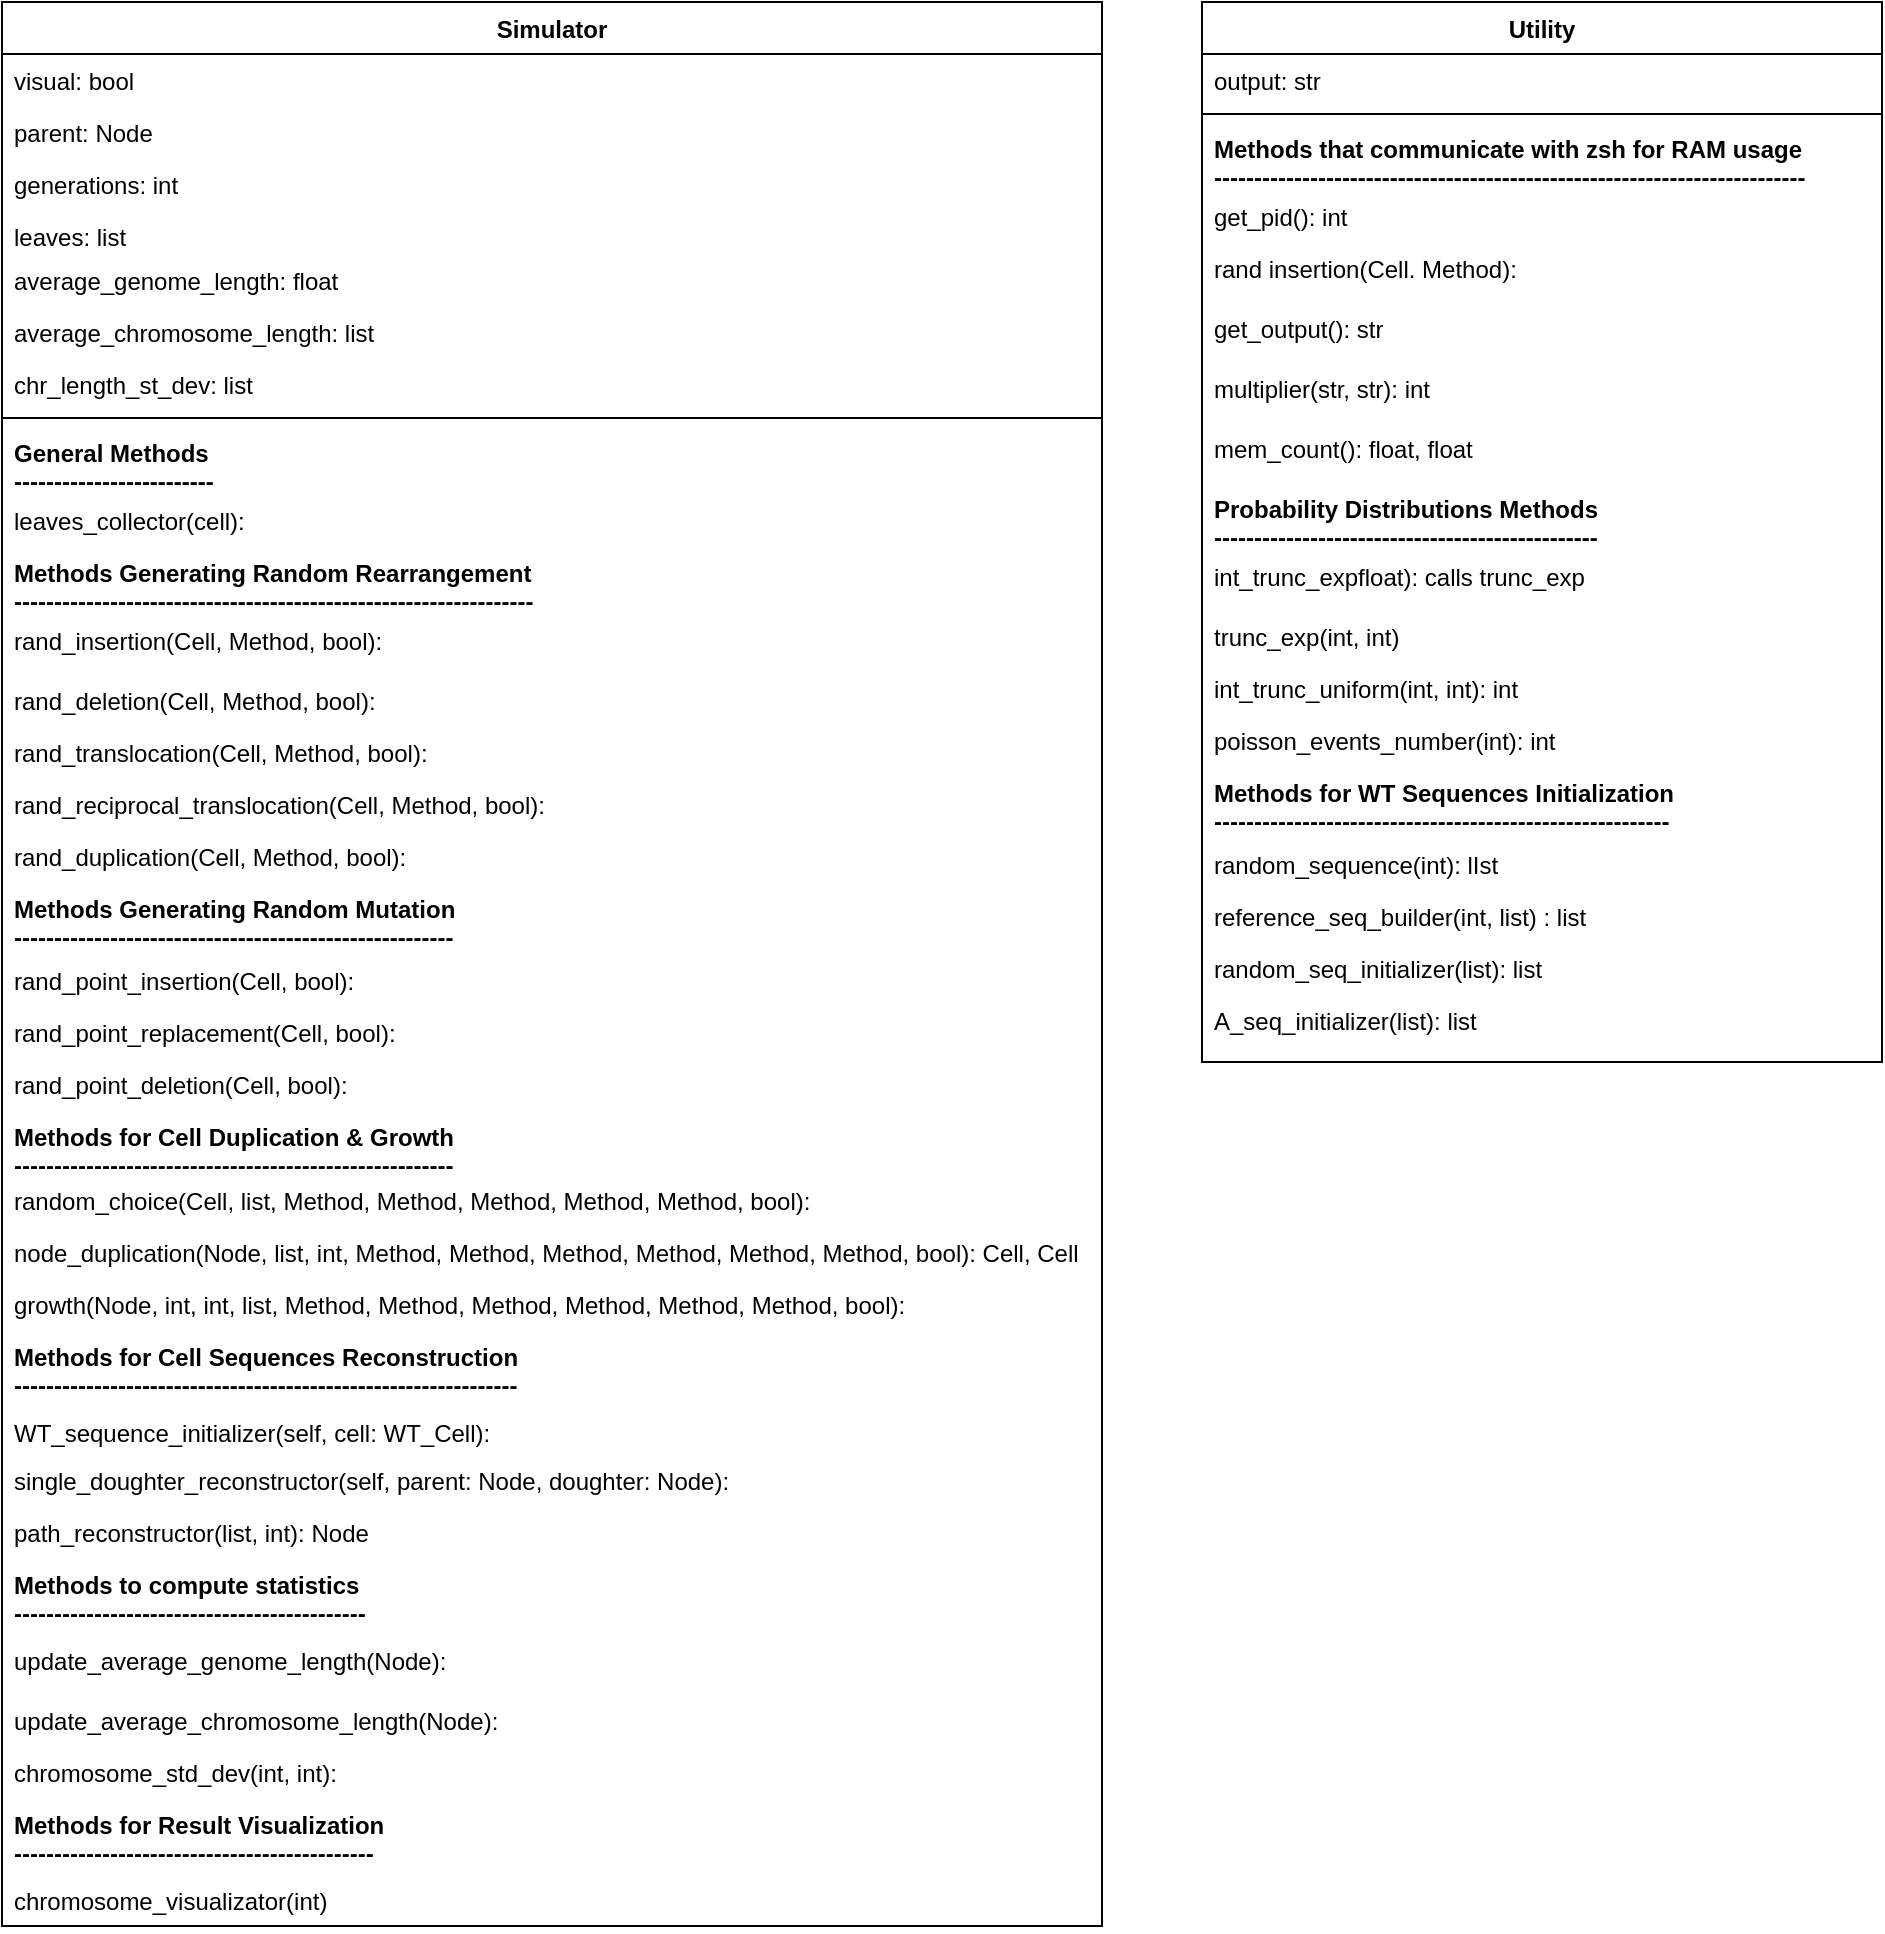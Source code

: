 <mxfile version="20.7.4" type="device" pages="3"><diagram id="C5RBs43oDa-KdzZeNtuy" name="Page-1"><mxGraphModel dx="954" dy="674" grid="1" gridSize="10" guides="1" tooltips="1" connect="1" arrows="1" fold="1" page="1" pageScale="1" pageWidth="827" pageHeight="1169" math="0" shadow="0"><root><mxCell id="WIyWlLk6GJQsqaUBKTNV-0"/><mxCell id="WIyWlLk6GJQsqaUBKTNV-1" parent="WIyWlLk6GJQsqaUBKTNV-0"/><mxCell id="zkfFHV4jXpPFQw0GAbJ--0" value="Simulator" style="swimlane;fontStyle=1;align=center;verticalAlign=top;childLayout=stackLayout;horizontal=1;startSize=26;horizontalStack=0;resizeParent=1;resizeLast=0;collapsible=1;marginBottom=0;rounded=0;shadow=0;strokeWidth=1;labelBackgroundColor=none;labelBorderColor=none;" parent="WIyWlLk6GJQsqaUBKTNV-1" vertex="1"><mxGeometry x="40" y="40" width="550" height="962" as="geometry"><mxRectangle x="230" y="140" width="160" height="26" as="alternateBounds"/></mxGeometry></mxCell><mxCell id="vGuf9Q6MJGlm1DeJJ5RY-0" value="visual: bool" style="text;align=left;verticalAlign=top;spacingLeft=4;spacingRight=4;overflow=hidden;rotatable=0;points=[[0,0.5],[1,0.5]];portConstraint=eastwest;" parent="zkfFHV4jXpPFQw0GAbJ--0" vertex="1"><mxGeometry y="26" width="550" height="26" as="geometry"/></mxCell><mxCell id="zkfFHV4jXpPFQw0GAbJ--1" value="parent: Node" style="text;align=left;verticalAlign=top;spacingLeft=4;spacingRight=4;overflow=hidden;rotatable=0;points=[[0,0.5],[1,0.5]];portConstraint=eastwest;" parent="zkfFHV4jXpPFQw0GAbJ--0" vertex="1"><mxGeometry y="52" width="550" height="26" as="geometry"/></mxCell><mxCell id="zkfFHV4jXpPFQw0GAbJ--2" value="generations: int" style="text;align=left;verticalAlign=top;spacingLeft=4;spacingRight=4;overflow=hidden;rotatable=0;points=[[0,0.5],[1,0.5]];portConstraint=eastwest;rounded=0;shadow=0;html=0;" parent="zkfFHV4jXpPFQw0GAbJ--0" vertex="1"><mxGeometry y="78" width="550" height="26" as="geometry"/></mxCell><mxCell id="zkfFHV4jXpPFQw0GAbJ--3" value="leaves: list" style="text;align=left;verticalAlign=top;spacingLeft=4;spacingRight=4;overflow=hidden;rotatable=0;points=[[0,0.5],[1,0.5]];portConstraint=eastwest;rounded=0;shadow=0;html=0;" parent="zkfFHV4jXpPFQw0GAbJ--0" vertex="1"><mxGeometry y="104" width="550" height="22" as="geometry"/></mxCell><mxCell id="ybvH7zGRt9Ylg-T0n1SQ-2" value="average_genome_length: float" style="text;align=left;verticalAlign=top;spacingLeft=4;spacingRight=4;overflow=hidden;rotatable=0;points=[[0,0.5],[1,0.5]];portConstraint=eastwest;" parent="zkfFHV4jXpPFQw0GAbJ--0" vertex="1"><mxGeometry y="126" width="550" height="26" as="geometry"/></mxCell><mxCell id="ybvH7zGRt9Ylg-T0n1SQ-3" value="average_chromosome_length: list" style="text;align=left;verticalAlign=top;spacingLeft=4;spacingRight=4;overflow=hidden;rotatable=0;points=[[0,0.5],[1,0.5]];portConstraint=eastwest;" parent="zkfFHV4jXpPFQw0GAbJ--0" vertex="1"><mxGeometry y="152" width="550" height="26" as="geometry"/></mxCell><mxCell id="ybvH7zGRt9Ylg-T0n1SQ-4" value="chr_length_st_dev: list" style="text;align=left;verticalAlign=top;spacingLeft=4;spacingRight=4;overflow=hidden;rotatable=0;points=[[0,0.5],[1,0.5]];portConstraint=eastwest;" parent="zkfFHV4jXpPFQw0GAbJ--0" vertex="1"><mxGeometry y="178" width="550" height="26" as="geometry"/></mxCell><mxCell id="zkfFHV4jXpPFQw0GAbJ--4" value="" style="line;html=1;strokeWidth=1;align=left;verticalAlign=middle;spacingTop=-1;spacingLeft=3;spacingRight=3;rotatable=0;labelPosition=right;points=[];portConstraint=eastwest;" parent="zkfFHV4jXpPFQw0GAbJ--0" vertex="1"><mxGeometry y="204" width="550" height="8" as="geometry"/></mxCell><mxCell id="ybvH7zGRt9Ylg-T0n1SQ-8" value="General Methods&#10;-------------------------" style="text;align=left;verticalAlign=top;spacingLeft=4;spacingRight=4;overflow=hidden;rotatable=0;points=[[0,0.5],[1,0.5]];portConstraint=eastwest;fontStyle=1" parent="zkfFHV4jXpPFQw0GAbJ--0" vertex="1"><mxGeometry y="212" width="550" height="34" as="geometry"/></mxCell><mxCell id="ybvH7zGRt9Ylg-T0n1SQ-9" value="leaves_collector(cell):" style="text;align=left;verticalAlign=top;spacingLeft=4;spacingRight=4;overflow=hidden;rotatable=0;points=[[0,0.5],[1,0.5]];portConstraint=eastwest;" parent="zkfFHV4jXpPFQw0GAbJ--0" vertex="1"><mxGeometry y="246" width="550" height="26" as="geometry"/></mxCell><mxCell id="ybvH7zGRt9Ylg-T0n1SQ-14" value="Methods Generating Random Rearrangement&#10;-----------------------------------------------------------------" style="text;align=left;verticalAlign=top;spacingLeft=4;spacingRight=4;overflow=hidden;rotatable=0;points=[[0,0.5],[1,0.5]];portConstraint=eastwest;fontStyle=1" parent="zkfFHV4jXpPFQw0GAbJ--0" vertex="1"><mxGeometry y="272" width="550" height="34" as="geometry"/></mxCell><mxCell id="ybvH7zGRt9Ylg-T0n1SQ-18" value="rand_insertion(Cell, Method, bool):&#10;" style="text;align=left;verticalAlign=top;spacingLeft=4;spacingRight=4;overflow=hidden;rotatable=0;points=[[0,0.5],[1,0.5]];portConstraint=eastwest;" parent="zkfFHV4jXpPFQw0GAbJ--0" vertex="1"><mxGeometry y="306" width="550" height="30" as="geometry"/></mxCell><mxCell id="ybvH7zGRt9Ylg-T0n1SQ-17" value="rand_deletion(Cell, Method, bool):" style="text;align=left;verticalAlign=top;spacingLeft=4;spacingRight=4;overflow=hidden;rotatable=0;points=[[0,0.5],[1,0.5]];portConstraint=eastwest;" parent="zkfFHV4jXpPFQw0GAbJ--0" vertex="1"><mxGeometry y="336" width="550" height="26" as="geometry"/></mxCell><mxCell id="ybvH7zGRt9Ylg-T0n1SQ-12" value="rand_translocation(Cell, Method, bool):" style="text;align=left;verticalAlign=top;spacingLeft=4;spacingRight=4;overflow=hidden;rotatable=0;points=[[0,0.5],[1,0.5]];portConstraint=eastwest;" parent="zkfFHV4jXpPFQw0GAbJ--0" vertex="1"><mxGeometry y="362" width="550" height="26" as="geometry"/></mxCell><mxCell id="ybvH7zGRt9Ylg-T0n1SQ-11" value="rand_reciprocal_translocation(Cell, Method, bool):" style="text;align=left;verticalAlign=top;spacingLeft=4;spacingRight=4;overflow=hidden;rotatable=0;points=[[0,0.5],[1,0.5]];portConstraint=eastwest;" parent="zkfFHV4jXpPFQw0GAbJ--0" vertex="1"><mxGeometry y="388" width="550" height="26" as="geometry"/></mxCell><mxCell id="ybvH7zGRt9Ylg-T0n1SQ-10" value="rand_duplication(Cell, Method, bool):" style="text;align=left;verticalAlign=top;spacingLeft=4;spacingRight=4;overflow=hidden;rotatable=0;points=[[0,0.5],[1,0.5]];portConstraint=eastwest;" parent="zkfFHV4jXpPFQw0GAbJ--0" vertex="1"><mxGeometry y="414" width="550" height="26" as="geometry"/></mxCell><mxCell id="ybvH7zGRt9Ylg-T0n1SQ-16" value="Methods Generating Random Mutation&#10;-------------------------------------------------------" style="text;align=left;verticalAlign=top;spacingLeft=4;spacingRight=4;overflow=hidden;rotatable=0;points=[[0,0.5],[1,0.5]];portConstraint=eastwest;fontStyle=1" parent="zkfFHV4jXpPFQw0GAbJ--0" vertex="1"><mxGeometry y="440" width="550" height="36" as="geometry"/></mxCell><mxCell id="ybvH7zGRt9Ylg-T0n1SQ-15" value="rand_point_insertion(Cell, bool): " style="text;align=left;verticalAlign=top;spacingLeft=4;spacingRight=4;overflow=hidden;rotatable=0;points=[[0,0.5],[1,0.5]];portConstraint=eastwest;" parent="zkfFHV4jXpPFQw0GAbJ--0" vertex="1"><mxGeometry y="476" width="550" height="26" as="geometry"/></mxCell><mxCell id="ybvH7zGRt9Ylg-T0n1SQ-13" value="rand_point_replacement(Cell, bool):" style="text;align=left;verticalAlign=top;spacingLeft=4;spacingRight=4;overflow=hidden;rotatable=0;points=[[0,0.5],[1,0.5]];portConstraint=eastwest;" parent="zkfFHV4jXpPFQw0GAbJ--0" vertex="1"><mxGeometry y="502" width="550" height="26" as="geometry"/></mxCell><mxCell id="ybvH7zGRt9Ylg-T0n1SQ-19" value="rand_point_deletion(Cell, bool):&#10;" style="text;align=left;verticalAlign=top;spacingLeft=4;spacingRight=4;overflow=hidden;rotatable=0;points=[[0,0.5],[1,0.5]];portConstraint=eastwest;" parent="zkfFHV4jXpPFQw0GAbJ--0" vertex="1"><mxGeometry y="528" width="550" height="26" as="geometry"/></mxCell><mxCell id="ybvH7zGRt9Ylg-T0n1SQ-20" value="Methods for Cell Duplication &amp; Growth&#10;-------------------------------------------------------" style="text;align=left;verticalAlign=top;spacingLeft=4;spacingRight=4;overflow=hidden;rotatable=0;points=[[0,0.5],[1,0.5]];portConstraint=eastwest;fontStyle=1" parent="zkfFHV4jXpPFQw0GAbJ--0" vertex="1"><mxGeometry y="554" width="550" height="32" as="geometry"/></mxCell><mxCell id="ybvH7zGRt9Ylg-T0n1SQ-21" value="random_choice(Cell, list, Method, Method, Method, Method, Method, bool):" style="text;align=left;verticalAlign=top;spacingLeft=4;spacingRight=4;overflow=hidden;rotatable=0;points=[[0,0.5],[1,0.5]];portConstraint=eastwest;" parent="zkfFHV4jXpPFQw0GAbJ--0" vertex="1"><mxGeometry y="586" width="550" height="26" as="geometry"/></mxCell><mxCell id="xO18HC43B4KVixLtxB5a-1" value="node_duplication(Node, list, int, Method, Method, Method, Method, Method, Method, bool): Cell, Cell&#10;" style="text;align=left;verticalAlign=top;spacingLeft=4;spacingRight=4;overflow=hidden;rotatable=0;points=[[0,0.5],[1,0.5]];portConstraint=eastwest;" parent="zkfFHV4jXpPFQw0GAbJ--0" vertex="1"><mxGeometry y="612" width="550" height="26" as="geometry"/></mxCell><mxCell id="ybvH7zGRt9Ylg-T0n1SQ-22" value="growth(Node, int, int, list, Method, Method, Method, Method, Method, Method, bool):" style="text;align=left;verticalAlign=top;spacingLeft=4;spacingRight=4;overflow=hidden;rotatable=0;points=[[0,0.5],[1,0.5]];portConstraint=eastwest;" parent="zkfFHV4jXpPFQw0GAbJ--0" vertex="1"><mxGeometry y="638" width="550" height="26" as="geometry"/></mxCell><mxCell id="ybvH7zGRt9Ylg-T0n1SQ-23" value="Methods for Cell Sequences Reconstruction&#10;---------------------------------------------------------------" style="text;align=left;verticalAlign=top;spacingLeft=4;spacingRight=4;overflow=hidden;rotatable=0;points=[[0,0.5],[1,0.5]];portConstraint=eastwest;fontStyle=1" parent="zkfFHV4jXpPFQw0GAbJ--0" vertex="1"><mxGeometry y="664" width="550" height="38" as="geometry"/></mxCell><mxCell id="ybvH7zGRt9Ylg-T0n1SQ-24" value="WT_sequence_initializer(self, cell: WT_Cell): &#10;" style="text;align=left;verticalAlign=top;spacingLeft=4;spacingRight=4;overflow=hidden;rotatable=0;points=[[0,0.5],[1,0.5]];portConstraint=eastwest;" parent="zkfFHV4jXpPFQw0GAbJ--0" vertex="1"><mxGeometry y="702" width="550" height="24" as="geometry"/></mxCell><mxCell id="ybvH7zGRt9Ylg-T0n1SQ-26" value="single_doughter_reconstructor(self, parent: Node, doughter: Node):" style="text;align=left;verticalAlign=top;spacingLeft=4;spacingRight=4;overflow=hidden;rotatable=0;points=[[0,0.5],[1,0.5]];portConstraint=eastwest;" parent="zkfFHV4jXpPFQw0GAbJ--0" vertex="1"><mxGeometry y="726" width="550" height="26" as="geometry"/></mxCell><mxCell id="ybvH7zGRt9Ylg-T0n1SQ-27" value="path_reconstructor(list, int): Node" style="text;align=left;verticalAlign=top;spacingLeft=4;spacingRight=4;overflow=hidden;rotatable=0;points=[[0,0.5],[1,0.5]];portConstraint=eastwest;" parent="zkfFHV4jXpPFQw0GAbJ--0" vertex="1"><mxGeometry y="752" width="550" height="26" as="geometry"/></mxCell><mxCell id="ybvH7zGRt9Ylg-T0n1SQ-28" value="Methods to compute statistics&#10;--------------------------------------------" style="text;align=left;verticalAlign=top;spacingLeft=4;spacingRight=4;overflow=hidden;rotatable=0;points=[[0,0.5],[1,0.5]];portConstraint=eastwest;fontStyle=1" parent="zkfFHV4jXpPFQw0GAbJ--0" vertex="1"><mxGeometry y="778" width="550" height="38" as="geometry"/></mxCell><mxCell id="ybvH7zGRt9Ylg-T0n1SQ-32" value="update_average_genome_length(Node):&#10;" style="text;align=left;verticalAlign=top;spacingLeft=4;spacingRight=4;overflow=hidden;rotatable=0;points=[[0,0.5],[1,0.5]];portConstraint=eastwest;" parent="zkfFHV4jXpPFQw0GAbJ--0" vertex="1"><mxGeometry y="816" width="550" height="30" as="geometry"/></mxCell><mxCell id="ybvH7zGRt9Ylg-T0n1SQ-33" value="update_average_chromosome_length(Node):" style="text;align=left;verticalAlign=top;spacingLeft=4;spacingRight=4;overflow=hidden;rotatable=0;points=[[0,0.5],[1,0.5]];portConstraint=eastwest;" parent="zkfFHV4jXpPFQw0GAbJ--0" vertex="1"><mxGeometry y="846" width="550" height="26" as="geometry"/></mxCell><mxCell id="ybvH7zGRt9Ylg-T0n1SQ-34" value="chromosome_std_dev(int, int):" style="text;align=left;verticalAlign=top;spacingLeft=4;spacingRight=4;overflow=hidden;rotatable=0;points=[[0,0.5],[1,0.5]];portConstraint=eastwest;" parent="zkfFHV4jXpPFQw0GAbJ--0" vertex="1"><mxGeometry y="872" width="550" height="26" as="geometry"/></mxCell><mxCell id="ybvH7zGRt9Ylg-T0n1SQ-72" value="Methods for Result Visualization&#10;---------------------------------------------" style="text;align=left;verticalAlign=top;spacingLeft=4;spacingRight=4;overflow=hidden;rotatable=0;points=[[0,0.5],[1,0.5]];portConstraint=eastwest;fontStyle=1" parent="zkfFHV4jXpPFQw0GAbJ--0" vertex="1"><mxGeometry y="898" width="550" height="38" as="geometry"/></mxCell><mxCell id="ybvH7zGRt9Ylg-T0n1SQ-73" value="chromosome_visualizator(int)" style="text;align=left;verticalAlign=top;spacingLeft=4;spacingRight=4;overflow=hidden;rotatable=0;points=[[0,0.5],[1,0.5]];portConstraint=eastwest;" parent="zkfFHV4jXpPFQw0GAbJ--0" vertex="1"><mxGeometry y="936" width="550" height="26" as="geometry"/></mxCell><mxCell id="ybvH7zGRt9Ylg-T0n1SQ-36" value="Utility" style="swimlane;fontStyle=1;align=center;verticalAlign=top;childLayout=stackLayout;horizontal=1;startSize=26;horizontalStack=0;resizeParent=1;resizeLast=0;collapsible=1;marginBottom=0;rounded=0;shadow=0;strokeWidth=1;labelBackgroundColor=none;labelBorderColor=none;" parent="WIyWlLk6GJQsqaUBKTNV-1" vertex="1"><mxGeometry x="640" y="40" width="340" height="530" as="geometry"><mxRectangle x="230" y="140" width="160" height="26" as="alternateBounds"/></mxGeometry></mxCell><mxCell id="ybvH7zGRt9Ylg-T0n1SQ-37" value="output: str" style="text;align=left;verticalAlign=top;spacingLeft=4;spacingRight=4;overflow=hidden;rotatable=0;points=[[0,0.5],[1,0.5]];portConstraint=eastwest;" parent="ybvH7zGRt9Ylg-T0n1SQ-36" vertex="1"><mxGeometry y="26" width="340" height="26" as="geometry"/></mxCell><mxCell id="ybvH7zGRt9Ylg-T0n1SQ-43" value="" style="line;html=1;strokeWidth=1;align=left;verticalAlign=middle;spacingTop=-1;spacingLeft=3;spacingRight=3;rotatable=0;labelPosition=right;points=[];portConstraint=eastwest;" parent="ybvH7zGRt9Ylg-T0n1SQ-36" vertex="1"><mxGeometry y="52" width="340" height="8" as="geometry"/></mxCell><mxCell id="ybvH7zGRt9Ylg-T0n1SQ-44" value="Methods that communicate with zsh for RAM usage&#10;--------------------------------------------------------------------------" style="text;align=left;verticalAlign=top;spacingLeft=4;spacingRight=4;overflow=hidden;rotatable=0;points=[[0,0.5],[1,0.5]];portConstraint=eastwest;fontStyle=1" parent="ybvH7zGRt9Ylg-T0n1SQ-36" vertex="1"><mxGeometry y="60" width="340" height="34" as="geometry"/></mxCell><mxCell id="ybvH7zGRt9Ylg-T0n1SQ-45" value="get_pid(): int&#10; &#10;" style="text;align=left;verticalAlign=top;spacingLeft=4;spacingRight=4;overflow=hidden;rotatable=0;points=[[0,0.5],[1,0.5]];portConstraint=eastwest;" parent="ybvH7zGRt9Ylg-T0n1SQ-36" vertex="1"><mxGeometry y="94" width="340" height="26" as="geometry"/></mxCell><mxCell id="ybvH7zGRt9Ylg-T0n1SQ-67" value="rand insertion(Cell. Method):&#10;" style="text;align=left;verticalAlign=top;spacingLeft=4;spacingRight=4;overflow=hidden;rotatable=0;points=[[0,0.5],[1,0.5]];portConstraint=eastwest;" parent="ybvH7zGRt9Ylg-T0n1SQ-36" vertex="1"><mxGeometry y="120" width="340" height="30" as="geometry"/></mxCell><mxCell id="ybvH7zGRt9Ylg-T0n1SQ-68" value="get_output(): str " style="text;align=left;verticalAlign=top;spacingLeft=4;spacingRight=4;overflow=hidden;rotatable=0;points=[[0,0.5],[1,0.5]];portConstraint=eastwest;" parent="ybvH7zGRt9Ylg-T0n1SQ-36" vertex="1"><mxGeometry y="150" width="340" height="30" as="geometry"/></mxCell><mxCell id="ybvH7zGRt9Ylg-T0n1SQ-69" value="multiplier(str, str): int" style="text;align=left;verticalAlign=top;spacingLeft=4;spacingRight=4;overflow=hidden;rotatable=0;points=[[0,0.5],[1,0.5]];portConstraint=eastwest;" parent="ybvH7zGRt9Ylg-T0n1SQ-36" vertex="1"><mxGeometry y="180" width="340" height="30" as="geometry"/></mxCell><mxCell id="ybvH7zGRt9Ylg-T0n1SQ-70" value="mem_count(): float, float" style="text;align=left;verticalAlign=top;spacingLeft=4;spacingRight=4;overflow=hidden;rotatable=0;points=[[0,0.5],[1,0.5]];portConstraint=eastwest;" parent="ybvH7zGRt9Ylg-T0n1SQ-36" vertex="1"><mxGeometry y="210" width="340" height="30" as="geometry"/></mxCell><mxCell id="ybvH7zGRt9Ylg-T0n1SQ-46" value="Probability Distributions Methods&#10;------------------------------------------------" style="text;align=left;verticalAlign=top;spacingLeft=4;spacingRight=4;overflow=hidden;rotatable=0;points=[[0,0.5],[1,0.5]];portConstraint=eastwest;fontStyle=1" parent="ybvH7zGRt9Ylg-T0n1SQ-36" vertex="1"><mxGeometry y="240" width="340" height="34" as="geometry"/></mxCell><mxCell id="ybvH7zGRt9Ylg-T0n1SQ-47" value="int_trunc_expfloat): calls trunc_exp" style="text;align=left;verticalAlign=top;spacingLeft=4;spacingRight=4;overflow=hidden;rotatable=0;points=[[0,0.5],[1,0.5]];portConstraint=eastwest;" parent="ybvH7zGRt9Ylg-T0n1SQ-36" vertex="1"><mxGeometry y="274" width="340" height="30" as="geometry"/></mxCell><mxCell id="ybvH7zGRt9Ylg-T0n1SQ-48" value="trunc_exp(int, int)" style="text;align=left;verticalAlign=top;spacingLeft=4;spacingRight=4;overflow=hidden;rotatable=0;points=[[0,0.5],[1,0.5]];portConstraint=eastwest;" parent="ybvH7zGRt9Ylg-T0n1SQ-36" vertex="1"><mxGeometry y="304" width="340" height="26" as="geometry"/></mxCell><mxCell id="ybvH7zGRt9Ylg-T0n1SQ-49" value="int_trunc_uniform(int, int): int" style="text;align=left;verticalAlign=top;spacingLeft=4;spacingRight=4;overflow=hidden;rotatable=0;points=[[0,0.5],[1,0.5]];portConstraint=eastwest;" parent="ybvH7zGRt9Ylg-T0n1SQ-36" vertex="1"><mxGeometry y="330" width="340" height="26" as="geometry"/></mxCell><mxCell id="ybvH7zGRt9Ylg-T0n1SQ-50" value="poisson_events_number(int): int" style="text;align=left;verticalAlign=top;spacingLeft=4;spacingRight=4;overflow=hidden;rotatable=0;points=[[0,0.5],[1,0.5]];portConstraint=eastwest;" parent="ybvH7zGRt9Ylg-T0n1SQ-36" vertex="1"><mxGeometry y="356" width="340" height="26" as="geometry"/></mxCell><mxCell id="ybvH7zGRt9Ylg-T0n1SQ-52" value="Methods for WT Sequences Initialization&#10;---------------------------------------------------------" style="text;align=left;verticalAlign=top;spacingLeft=4;spacingRight=4;overflow=hidden;rotatable=0;points=[[0,0.5],[1,0.5]];portConstraint=eastwest;fontStyle=1" parent="ybvH7zGRt9Ylg-T0n1SQ-36" vertex="1"><mxGeometry y="382" width="340" height="36" as="geometry"/></mxCell><mxCell id="ybvH7zGRt9Ylg-T0n1SQ-53" value="random_sequence(int): lIst" style="text;align=left;verticalAlign=top;spacingLeft=4;spacingRight=4;overflow=hidden;rotatable=0;points=[[0,0.5],[1,0.5]];portConstraint=eastwest;" parent="ybvH7zGRt9Ylg-T0n1SQ-36" vertex="1"><mxGeometry y="418" width="340" height="26" as="geometry"/></mxCell><mxCell id="ybvH7zGRt9Ylg-T0n1SQ-54" value="reference_seq_builder(int, list) : list" style="text;align=left;verticalAlign=top;spacingLeft=4;spacingRight=4;overflow=hidden;rotatable=0;points=[[0,0.5],[1,0.5]];portConstraint=eastwest;" parent="ybvH7zGRt9Ylg-T0n1SQ-36" vertex="1"><mxGeometry y="444" width="340" height="26" as="geometry"/></mxCell><mxCell id="ybvH7zGRt9Ylg-T0n1SQ-55" value="random_seq_initializer(list): list" style="text;align=left;verticalAlign=top;spacingLeft=4;spacingRight=4;overflow=hidden;rotatable=0;points=[[0,0.5],[1,0.5]];portConstraint=eastwest;" parent="ybvH7zGRt9Ylg-T0n1SQ-36" vertex="1"><mxGeometry y="470" width="340" height="26" as="geometry"/></mxCell><mxCell id="ybvH7zGRt9Ylg-T0n1SQ-71" value="A_seq_initializer(list): list" style="text;align=left;verticalAlign=top;spacingLeft=4;spacingRight=4;overflow=hidden;rotatable=0;points=[[0,0.5],[1,0.5]];portConstraint=eastwest;" parent="ybvH7zGRt9Ylg-T0n1SQ-36" vertex="1"><mxGeometry y="496" width="340" height="26" as="geometry"/></mxCell></root></mxGraphModel></diagram><diagram id="MeM_oRqeUTO9F-AELeIS" name="Pagina-2"><mxGraphModel dx="995" dy="731" grid="1" gridSize="10" guides="1" tooltips="1" connect="1" arrows="1" fold="1" page="1" pageScale="1" pageWidth="827" pageHeight="1169" math="0" shadow="0"><root><mxCell id="0"/><mxCell id="1" parent="0"/><mxCell id="Ki9bJy1RHpCT7CqHBQJn-1" value="Cell" style="swimlane;fontStyle=1;align=center;verticalAlign=top;childLayout=stackLayout;horizontal=1;startSize=26;horizontalStack=0;resizeParent=1;resizeLast=0;collapsible=1;marginBottom=0;rounded=0;shadow=0;strokeWidth=1;labelBackgroundColor=none;labelBorderColor=none;" vertex="1" parent="1"><mxGeometry x="160" y="40" width="100" height="102" as="geometry"><mxRectangle x="230" y="140" width="160" height="26" as="alternateBounds"/></mxGeometry></mxCell><mxCell id="Ki9bJy1RHpCT7CqHBQJn-2" value="Kind: str&#10;" style="text;align=left;verticalAlign=top;spacingLeft=4;spacingRight=4;overflow=hidden;rotatable=0;points=[[0,0.5],[1,0.5]];portConstraint=eastwest;" vertex="1" parent="Ki9bJy1RHpCT7CqHBQJn-1"><mxGeometry y="26" width="100" height="24" as="geometry"/></mxCell><mxCell id="Ki9bJy1RHpCT7CqHBQJn-20" value="generations: int&#10; &#10;" style="text;align=left;verticalAlign=top;spacingLeft=4;spacingRight=4;overflow=hidden;rotatable=0;points=[[0,0.5],[1,0.5]];portConstraint=eastwest;" vertex="1" parent="Ki9bJy1RHpCT7CqHBQJn-1"><mxGeometry y="50" width="100" height="26" as="geometry"/></mxCell><mxCell id="Ki9bJy1RHpCT7CqHBQJn-21" value="DNA: DNA" style="text;align=left;verticalAlign=top;spacingLeft=4;spacingRight=4;overflow=hidden;rotatable=0;points=[[0,0.5],[1,0.5]];portConstraint=eastwest;" vertex="1" parent="Ki9bJy1RHpCT7CqHBQJn-1"><mxGeometry y="76" width="100" height="26" as="geometry"/></mxCell><mxCell id="Ki9bJy1RHpCT7CqHBQJn-22" style="edgeStyle=orthogonalEdgeStyle;rounded=0;orthogonalLoop=1;jettySize=auto;html=1;exitX=1;exitY=0.5;exitDx=0;exitDy=0;" edge="1" parent="Ki9bJy1RHpCT7CqHBQJn-1" source="Ki9bJy1RHpCT7CqHBQJn-21" target="Ki9bJy1RHpCT7CqHBQJn-21"><mxGeometry relative="1" as="geometry"/></mxCell><mxCell id="Ki9bJy1RHpCT7CqHBQJn-23" value="WT_Cell" style="swimlane;fontStyle=1;align=center;verticalAlign=top;childLayout=stackLayout;horizontal=1;startSize=26;horizontalStack=0;resizeParent=1;resizeLast=0;collapsible=1;marginBottom=0;rounded=0;shadow=0;strokeWidth=1;labelBackgroundColor=none;labelBorderColor=none;" vertex="1" parent="1"><mxGeometry x="40" y="200" width="100" height="102" as="geometry"><mxRectangle x="230" y="140" width="160" height="26" as="alternateBounds"/></mxGeometry></mxCell><mxCell id="Ki9bJy1RHpCT7CqHBQJn-24" value="Kind: str&#10;" style="text;align=left;verticalAlign=top;spacingLeft=4;spacingRight=4;overflow=hidden;rotatable=0;points=[[0,0.5],[1,0.5]];portConstraint=eastwest;" vertex="1" parent="Ki9bJy1RHpCT7CqHBQJn-23"><mxGeometry y="26" width="100" height="24" as="geometry"/></mxCell><mxCell id="Ki9bJy1RHpCT7CqHBQJn-25" value="generations: int&#10; &#10;" style="text;align=left;verticalAlign=top;spacingLeft=4;spacingRight=4;overflow=hidden;rotatable=0;points=[[0,0.5],[1,0.5]];portConstraint=eastwest;" vertex="1" parent="Ki9bJy1RHpCT7CqHBQJn-23"><mxGeometry y="50" width="100" height="26" as="geometry"/></mxCell><mxCell id="Ki9bJy1RHpCT7CqHBQJn-26" value="DNA: DNA" style="text;align=left;verticalAlign=top;spacingLeft=4;spacingRight=4;overflow=hidden;rotatable=0;points=[[0,0.5],[1,0.5]];portConstraint=eastwest;" vertex="1" parent="Ki9bJy1RHpCT7CqHBQJn-23"><mxGeometry y="76" width="100" height="26" as="geometry"/></mxCell><mxCell id="Ki9bJy1RHpCT7CqHBQJn-28" style="edgeStyle=orthogonalEdgeStyle;rounded=0;orthogonalLoop=1;jettySize=auto;html=1;exitX=1;exitY=0.5;exitDx=0;exitDy=0;" edge="1" parent="Ki9bJy1RHpCT7CqHBQJn-23" source="Ki9bJy1RHpCT7CqHBQJn-26" target="Ki9bJy1RHpCT7CqHBQJn-26"><mxGeometry relative="1" as="geometry"/></mxCell><mxCell id="Ki9bJy1RHpCT7CqHBQJn-145" style="edgeStyle=elbowEdgeStyle;rounded=0;orthogonalLoop=1;jettySize=auto;elbow=vertical;html=1;startArrow=none;startFill=0;endArrow=none;endFill=0;" edge="1" parent="1" source="Ki9bJy1RHpCT7CqHBQJn-29" target="Ki9bJy1RHpCT7CqHBQJn-1"><mxGeometry relative="1" as="geometry"><Array as="points"><mxPoint x="270" y="170"/></Array></mxGeometry></mxCell><mxCell id="Ki9bJy1RHpCT7CqHBQJn-29" value="MUT_Cell" style="swimlane;fontStyle=1;align=center;verticalAlign=top;childLayout=stackLayout;horizontal=1;startSize=26;horizontalStack=0;resizeParent=1;resizeLast=0;collapsible=1;marginBottom=0;rounded=0;shadow=0;strokeWidth=1;labelBackgroundColor=none;labelBorderColor=none;" vertex="1" parent="1"><mxGeometry x="280" y="200" width="100" height="130" as="geometry"><mxRectangle x="230" y="140" width="160" height="26" as="alternateBounds"/></mxGeometry></mxCell><mxCell id="Ki9bJy1RHpCT7CqHBQJn-30" value="Kind: str&#10;" style="text;align=left;verticalAlign=top;spacingLeft=4;spacingRight=4;overflow=hidden;rotatable=0;points=[[0,0.5],[1,0.5]];portConstraint=eastwest;" vertex="1" parent="Ki9bJy1RHpCT7CqHBQJn-29"><mxGeometry y="26" width="100" height="24" as="geometry"/></mxCell><mxCell id="Ki9bJy1RHpCT7CqHBQJn-31" value="generations: int&#10; &#10;" style="text;align=left;verticalAlign=top;spacingLeft=4;spacingRight=4;overflow=hidden;rotatable=0;points=[[0,0.5],[1,0.5]];portConstraint=eastwest;" vertex="1" parent="Ki9bJy1RHpCT7CqHBQJn-29"><mxGeometry y="50" width="100" height="26" as="geometry"/></mxCell><mxCell id="Ki9bJy1RHpCT7CqHBQJn-32" value="DNA: DNA" style="text;align=left;verticalAlign=top;spacingLeft=4;spacingRight=4;overflow=hidden;rotatable=0;points=[[0,0.5],[1,0.5]];portConstraint=eastwest;" vertex="1" parent="Ki9bJy1RHpCT7CqHBQJn-29"><mxGeometry y="76" width="100" height="26" as="geometry"/></mxCell><mxCell id="Ki9bJy1RHpCT7CqHBQJn-35" value="events: list" style="text;align=left;verticalAlign=top;spacingLeft=4;spacingRight=4;overflow=hidden;rotatable=0;points=[[0,0.5],[1,0.5]];portConstraint=eastwest;" vertex="1" parent="Ki9bJy1RHpCT7CqHBQJn-29"><mxGeometry y="102" width="100" height="26" as="geometry"/></mxCell><mxCell id="Ki9bJy1RHpCT7CqHBQJn-34" style="edgeStyle=orthogonalEdgeStyle;rounded=0;orthogonalLoop=1;jettySize=auto;html=1;exitX=1;exitY=0.5;exitDx=0;exitDy=0;" edge="1" parent="Ki9bJy1RHpCT7CqHBQJn-29" source="Ki9bJy1RHpCT7CqHBQJn-32" target="Ki9bJy1RHpCT7CqHBQJn-32"><mxGeometry relative="1" as="geometry"/></mxCell><mxCell id="Ki9bJy1RHpCT7CqHBQJn-36" value="DNA" style="swimlane;fontStyle=1;align=center;verticalAlign=top;childLayout=stackLayout;horizontal=1;startSize=26;horizontalStack=0;resizeParent=1;resizeLast=0;collapsible=1;marginBottom=0;rounded=0;shadow=0;strokeWidth=1;labelBackgroundColor=none;labelBorderColor=none;" vertex="1" parent="1"><mxGeometry x="470" y="150" width="100" height="80" as="geometry"><mxRectangle x="230" y="140" width="160" height="26" as="alternateBounds"/></mxGeometry></mxCell><mxCell id="Ki9bJy1RHpCT7CqHBQJn-37" value="CHRs: list" style="text;align=left;verticalAlign=top;spacingLeft=4;spacingRight=4;overflow=hidden;rotatable=0;points=[[0,0.5],[1,0.5]];portConstraint=eastwest;" vertex="1" parent="Ki9bJy1RHpCT7CqHBQJn-36"><mxGeometry y="26" width="100" height="24" as="geometry"/></mxCell><mxCell id="Ki9bJy1RHpCT7CqHBQJn-38" value="IDs : list" style="text;align=left;verticalAlign=top;spacingLeft=4;spacingRight=4;overflow=hidden;rotatable=0;points=[[0,0.5],[1,0.5]];portConstraint=eastwest;" vertex="1" parent="Ki9bJy1RHpCT7CqHBQJn-36"><mxGeometry y="50" width="100" height="26" as="geometry"/></mxCell><mxCell id="Ki9bJy1RHpCT7CqHBQJn-41" style="edgeStyle=orthogonalEdgeStyle;rounded=0;orthogonalLoop=1;jettySize=auto;html=1;exitX=1;exitY=0.5;exitDx=0;exitDy=0;" edge="1" parent="Ki9bJy1RHpCT7CqHBQJn-36"><mxGeometry relative="1" as="geometry"><mxPoint x="100" y="89" as="sourcePoint"/><mxPoint x="100" y="89" as="targetPoint"/></mxGeometry></mxCell><mxCell id="Ki9bJy1RHpCT7CqHBQJn-42" value="Chromosome" style="swimlane;fontStyle=1;align=center;verticalAlign=top;childLayout=stackLayout;horizontal=1;startSize=26;horizontalStack=0;resizeParent=1;resizeLast=0;collapsible=1;marginBottom=0;rounded=0;shadow=0;strokeWidth=1;labelBackgroundColor=none;labelBorderColor=none;" vertex="1" parent="1"><mxGeometry x="800" y="214" width="100" height="128" as="geometry"><mxRectangle x="230" y="140" width="160" height="26" as="alternateBounds"/></mxGeometry></mxCell><mxCell id="Ki9bJy1RHpCT7CqHBQJn-43" value="ID: int" style="text;align=left;verticalAlign=top;spacingLeft=4;spacingRight=4;overflow=hidden;rotatable=0;points=[[0,0.5],[1,0.5]];portConstraint=eastwest;" vertex="1" parent="Ki9bJy1RHpCT7CqHBQJn-42"><mxGeometry y="26" width="100" height="24" as="geometry"/></mxCell><mxCell id="Ki9bJy1RHpCT7CqHBQJn-44" value="length: int" style="text;align=left;verticalAlign=top;spacingLeft=4;spacingRight=4;overflow=hidden;rotatable=0;points=[[0,0.5],[1,0.5]];portConstraint=eastwest;" vertex="1" parent="Ki9bJy1RHpCT7CqHBQJn-42"><mxGeometry y="50" width="100" height="26" as="geometry"/></mxCell><mxCell id="Ki9bJy1RHpCT7CqHBQJn-47" value="sequence: str" style="text;align=left;verticalAlign=top;spacingLeft=4;spacingRight=4;overflow=hidden;rotatable=0;points=[[0,0.5],[1,0.5]];portConstraint=eastwest;" vertex="1" parent="Ki9bJy1RHpCT7CqHBQJn-42"><mxGeometry y="76" width="100" height="26" as="geometry"/></mxCell><mxCell id="Ki9bJy1RHpCT7CqHBQJn-46" style="edgeStyle=orthogonalEdgeStyle;rounded=0;orthogonalLoop=1;jettySize=auto;html=1;exitX=1;exitY=0.5;exitDx=0;exitDy=0;" edge="1" parent="Ki9bJy1RHpCT7CqHBQJn-42"><mxGeometry relative="1" as="geometry"><mxPoint x="100" y="89" as="sourcePoint"/><mxPoint x="100" y="89" as="targetPoint"/></mxGeometry></mxCell><mxCell id="rGlIqHZd5QrDc3bNLUdQ-1" value="visual: list" style="text;align=left;verticalAlign=top;spacingLeft=4;spacingRight=4;overflow=hidden;rotatable=0;points=[[0,0.5],[1,0.5]];portConstraint=eastwest;" vertex="1" parent="Ki9bJy1RHpCT7CqHBQJn-42"><mxGeometry y="102" width="100" height="26" as="geometry"/></mxCell><mxCell id="Ki9bJy1RHpCT7CqHBQJn-48" value="Event" style="swimlane;fontStyle=1;align=center;verticalAlign=top;childLayout=stackLayout;horizontal=1;startSize=26;horizontalStack=0;resizeParent=1;resizeLast=0;collapsible=1;marginBottom=0;rounded=0;shadow=0;strokeWidth=1;labelBackgroundColor=none;labelBorderColor=none;" vertex="1" parent="1"><mxGeometry x="450" y="360" width="100" height="50" as="geometry"><mxRectangle x="230" y="140" width="160" height="26" as="alternateBounds"/></mxGeometry></mxCell><mxCell id="Ki9bJy1RHpCT7CqHBQJn-49" value="kind: str" style="text;align=left;verticalAlign=top;spacingLeft=4;spacingRight=4;overflow=hidden;rotatable=0;points=[[0,0.5],[1,0.5]];portConstraint=eastwest;" vertex="1" parent="Ki9bJy1RHpCT7CqHBQJn-48"><mxGeometry y="26" width="100" height="24" as="geometry"/></mxCell><mxCell id="Ki9bJy1RHpCT7CqHBQJn-52" style="edgeStyle=orthogonalEdgeStyle;rounded=0;orthogonalLoop=1;jettySize=auto;html=1;exitX=1;exitY=0.5;exitDx=0;exitDy=0;" edge="1" parent="Ki9bJy1RHpCT7CqHBQJn-48"><mxGeometry relative="1" as="geometry"><mxPoint x="100" y="89" as="sourcePoint"/><mxPoint x="100" y="89" as="targetPoint"/></mxGeometry></mxCell><mxCell id="Ki9bJy1RHpCT7CqHBQJn-131" style="edgeStyle=orthogonalEdgeStyle;rounded=0;orthogonalLoop=1;jettySize=auto;html=1;entryX=0.5;entryY=0;entryDx=0;entryDy=0;endArrow=none;endFill=0;startArrow=block;startFill=1;" edge="1" parent="1" source="Ki9bJy1RHpCT7CqHBQJn-53" target="Ki9bJy1RHpCT7CqHBQJn-70"><mxGeometry relative="1" as="geometry"/></mxCell><mxCell id="Ki9bJy1RHpCT7CqHBQJn-132" style="edgeStyle=orthogonalEdgeStyle;rounded=0;orthogonalLoop=1;jettySize=auto;html=1;entryX=0.5;entryY=0;entryDx=0;entryDy=0;startArrow=block;startFill=1;endArrow=none;endFill=0;exitX=0.5;exitY=1;exitDx=0;exitDy=0;" edge="1" parent="1" source="Ki9bJy1RHpCT7CqHBQJn-53" target="Ki9bJy1RHpCT7CqHBQJn-77"><mxGeometry relative="1" as="geometry"/></mxCell><mxCell id="Ki9bJy1RHpCT7CqHBQJn-53" value="Mutation" style="swimlane;fontStyle=1;align=center;verticalAlign=top;childLayout=stackLayout;horizontal=1;startSize=26;horizontalStack=0;resizeParent=1;resizeLast=0;collapsible=1;marginBottom=0;rounded=0;shadow=0;strokeWidth=1;labelBackgroundColor=none;labelBorderColor=none;" vertex="1" parent="1"><mxGeometry x="180" y="510" width="100" height="80" as="geometry"><mxRectangle x="230" y="140" width="160" height="26" as="alternateBounds"/></mxGeometry></mxCell><mxCell id="Ki9bJy1RHpCT7CqHBQJn-54" value="kind: str" style="text;align=left;verticalAlign=top;spacingLeft=4;spacingRight=4;overflow=hidden;rotatable=0;points=[[0,0.5],[1,0.5]];portConstraint=eastwest;" vertex="1" parent="Ki9bJy1RHpCT7CqHBQJn-53"><mxGeometry y="26" width="100" height="24" as="geometry"/></mxCell><mxCell id="Ki9bJy1RHpCT7CqHBQJn-57" value="chr_id: int" style="text;align=left;verticalAlign=top;spacingLeft=4;spacingRight=4;overflow=hidden;rotatable=0;points=[[0,0.5],[1,0.5]];portConstraint=eastwest;" vertex="1" parent="Ki9bJy1RHpCT7CqHBQJn-53"><mxGeometry y="50" width="100" height="24" as="geometry"/></mxCell><mxCell id="Ki9bJy1RHpCT7CqHBQJn-56" style="edgeStyle=orthogonalEdgeStyle;rounded=0;orthogonalLoop=1;jettySize=auto;html=1;exitX=1;exitY=0.5;exitDx=0;exitDy=0;" edge="1" parent="Ki9bJy1RHpCT7CqHBQJn-53"><mxGeometry relative="1" as="geometry"><mxPoint x="100" y="89" as="sourcePoint"/><mxPoint x="100" y="89" as="targetPoint"/></mxGeometry></mxCell><mxCell id="Ki9bJy1RHpCT7CqHBQJn-142" style="edgeStyle=orthogonalEdgeStyle;rounded=0;orthogonalLoop=1;jettySize=auto;html=1;exitX=0.5;exitY=1;exitDx=0;exitDy=0;entryX=0.5;entryY=0;entryDx=0;entryDy=0;startArrow=block;startFill=1;endArrow=none;endFill=0;" edge="1" parent="1" source="Ki9bJy1RHpCT7CqHBQJn-58" target="Ki9bJy1RHpCT7CqHBQJn-100"><mxGeometry relative="1" as="geometry"/></mxCell><mxCell id="Ki9bJy1RHpCT7CqHBQJn-58" value="Rearrangement" style="swimlane;fontStyle=1;align=center;verticalAlign=top;childLayout=stackLayout;horizontal=1;startSize=26;horizontalStack=0;resizeParent=1;resizeLast=0;collapsible=1;marginBottom=0;rounded=0;shadow=0;strokeWidth=1;labelBackgroundColor=none;labelBorderColor=none;" vertex="1" parent="1"><mxGeometry x="920" y="480" width="110" height="80" as="geometry"><mxRectangle x="230" y="140" width="160" height="26" as="alternateBounds"/></mxGeometry></mxCell><mxCell id="Ki9bJy1RHpCT7CqHBQJn-59" value="kind: str" style="text;align=left;verticalAlign=top;spacingLeft=4;spacingRight=4;overflow=hidden;rotatable=0;points=[[0,0.5],[1,0.5]];portConstraint=eastwest;" vertex="1" parent="Ki9bJy1RHpCT7CqHBQJn-58"><mxGeometry y="26" width="110" height="24" as="geometry"/></mxCell><mxCell id="Ki9bJy1RHpCT7CqHBQJn-60" value="chr_id: int" style="text;align=left;verticalAlign=top;spacingLeft=4;spacingRight=4;overflow=hidden;rotatable=0;points=[[0,0.5],[1,0.5]];portConstraint=eastwest;" vertex="1" parent="Ki9bJy1RHpCT7CqHBQJn-58"><mxGeometry y="50" width="110" height="24" as="geometry"/></mxCell><mxCell id="Ki9bJy1RHpCT7CqHBQJn-62" style="edgeStyle=orthogonalEdgeStyle;rounded=0;orthogonalLoop=1;jettySize=auto;html=1;exitX=1;exitY=0.5;exitDx=0;exitDy=0;" edge="1" parent="Ki9bJy1RHpCT7CqHBQJn-58"><mxGeometry relative="1" as="geometry"><mxPoint x="100" y="89" as="sourcePoint"/><mxPoint x="100" y="89" as="targetPoint"/></mxGeometry></mxCell><mxCell id="Ki9bJy1RHpCT7CqHBQJn-63" value="Pointwise&#10;Deletion" style="swimlane;fontStyle=1;align=center;verticalAlign=top;childLayout=stackLayout;horizontal=1;startSize=40;horizontalStack=0;resizeParent=1;resizeLast=0;collapsible=1;marginBottom=0;rounded=0;shadow=0;strokeWidth=1;labelBackgroundColor=none;labelBorderColor=none;" vertex="1" parent="1"><mxGeometry x="10" y="640" width="110" height="150" as="geometry"><mxRectangle x="230" y="140" width="160" height="26" as="alternateBounds"/></mxGeometry></mxCell><mxCell id="Ki9bJy1RHpCT7CqHBQJn-64" value="SubKind: str" style="text;align=left;verticalAlign=top;spacingLeft=4;spacingRight=4;overflow=hidden;rotatable=0;points=[[0,0.5],[1,0.5]];portConstraint=eastwest;" vertex="1" parent="Ki9bJy1RHpCT7CqHBQJn-63"><mxGeometry y="40" width="110" height="24" as="geometry"/></mxCell><mxCell id="Ki9bJy1RHpCT7CqHBQJn-65" value="ChrID: int" style="text;align=left;verticalAlign=top;spacingLeft=4;spacingRight=4;overflow=hidden;rotatable=0;points=[[0,0.5],[1,0.5]];portConstraint=eastwest;" vertex="1" parent="Ki9bJy1RHpCT7CqHBQJn-63"><mxGeometry y="64" width="110" height="24" as="geometry"/></mxCell><mxCell id="Ki9bJy1RHpCT7CqHBQJn-68" value="Pos: int" style="text;align=left;verticalAlign=top;spacingLeft=4;spacingRight=4;overflow=hidden;rotatable=0;points=[[0,0.5],[1,0.5]];portConstraint=eastwest;" vertex="1" parent="Ki9bJy1RHpCT7CqHBQJn-63"><mxGeometry y="88" width="110" height="24" as="geometry"/></mxCell><mxCell id="Ki9bJy1RHpCT7CqHBQJn-66" value="" style="line;html=1;strokeWidth=1;align=left;verticalAlign=middle;spacingTop=-1;spacingLeft=3;spacingRight=3;rotatable=0;labelPosition=right;points=[];portConstraint=eastwest;" vertex="1" parent="Ki9bJy1RHpCT7CqHBQJn-63"><mxGeometry y="112" width="110" height="8" as="geometry"/></mxCell><mxCell id="Ki9bJy1RHpCT7CqHBQJn-67" style="edgeStyle=orthogonalEdgeStyle;rounded=0;orthogonalLoop=1;jettySize=auto;html=1;exitX=1;exitY=0.5;exitDx=0;exitDy=0;" edge="1" parent="Ki9bJy1RHpCT7CqHBQJn-63"><mxGeometry relative="1" as="geometry"><mxPoint x="100" y="89" as="sourcePoint"/><mxPoint x="100" y="89" as="targetPoint"/></mxGeometry></mxCell><mxCell id="Ki9bJy1RHpCT7CqHBQJn-69" value="reconstruct(Node):" style="text;align=left;verticalAlign=top;spacingLeft=4;spacingRight=4;overflow=hidden;rotatable=0;points=[[0,0.5],[1,0.5]];portConstraint=eastwest;" vertex="1" parent="Ki9bJy1RHpCT7CqHBQJn-63"><mxGeometry y="120" width="110" height="24" as="geometry"/></mxCell><mxCell id="Ki9bJy1RHpCT7CqHBQJn-70" value="Pointwise&#10;Insertion" style="swimlane;fontStyle=1;align=center;verticalAlign=top;childLayout=stackLayout;horizontal=1;startSize=40;horizontalStack=0;resizeParent=1;resizeLast=0;collapsible=1;marginBottom=0;rounded=0;shadow=0;strokeWidth=1;labelBackgroundColor=none;labelBorderColor=none;" vertex="1" parent="1"><mxGeometry x="175" y="640" width="110" height="150" as="geometry"><mxRectangle x="230" y="140" width="160" height="26" as="alternateBounds"/></mxGeometry></mxCell><mxCell id="Ki9bJy1RHpCT7CqHBQJn-71" value="SubKind: str" style="text;align=left;verticalAlign=top;spacingLeft=4;spacingRight=4;overflow=hidden;rotatable=0;points=[[0,0.5],[1,0.5]];portConstraint=eastwest;" vertex="1" parent="Ki9bJy1RHpCT7CqHBQJn-70"><mxGeometry y="40" width="110" height="24" as="geometry"/></mxCell><mxCell id="Ki9bJy1RHpCT7CqHBQJn-72" value="ChrID: int" style="text;align=left;verticalAlign=top;spacingLeft=4;spacingRight=4;overflow=hidden;rotatable=0;points=[[0,0.5],[1,0.5]];portConstraint=eastwest;" vertex="1" parent="Ki9bJy1RHpCT7CqHBQJn-70"><mxGeometry y="64" width="110" height="24" as="geometry"/></mxCell><mxCell id="Ki9bJy1RHpCT7CqHBQJn-73" value="Pos: int" style="text;align=left;verticalAlign=top;spacingLeft=4;spacingRight=4;overflow=hidden;rotatable=0;points=[[0,0.5],[1,0.5]];portConstraint=eastwest;" vertex="1" parent="Ki9bJy1RHpCT7CqHBQJn-70"><mxGeometry y="88" width="110" height="24" as="geometry"/></mxCell><mxCell id="Ki9bJy1RHpCT7CqHBQJn-74" value="" style="line;html=1;strokeWidth=1;align=left;verticalAlign=middle;spacingTop=-1;spacingLeft=3;spacingRight=3;rotatable=0;labelPosition=right;points=[];portConstraint=eastwest;" vertex="1" parent="Ki9bJy1RHpCT7CqHBQJn-70"><mxGeometry y="112" width="110" height="8" as="geometry"/></mxCell><mxCell id="Ki9bJy1RHpCT7CqHBQJn-75" style="edgeStyle=orthogonalEdgeStyle;rounded=0;orthogonalLoop=1;jettySize=auto;html=1;exitX=1;exitY=0.5;exitDx=0;exitDy=0;" edge="1" parent="Ki9bJy1RHpCT7CqHBQJn-70"><mxGeometry relative="1" as="geometry"><mxPoint x="100" y="89" as="sourcePoint"/><mxPoint x="100" y="89" as="targetPoint"/></mxGeometry></mxCell><mxCell id="Ki9bJy1RHpCT7CqHBQJn-76" value="reconstruct(Node):" style="text;align=left;verticalAlign=top;spacingLeft=4;spacingRight=4;overflow=hidden;rotatable=0;points=[[0,0.5],[1,0.5]];portConstraint=eastwest;" vertex="1" parent="Ki9bJy1RHpCT7CqHBQJn-70"><mxGeometry y="120" width="110" height="24" as="geometry"/></mxCell><mxCell id="Ki9bJy1RHpCT7CqHBQJn-77" value="Pointwise&#10;Replacement" style="swimlane;fontStyle=1;align=center;verticalAlign=top;childLayout=stackLayout;horizontal=1;startSize=40;horizontalStack=0;resizeParent=1;resizeLast=0;collapsible=1;marginBottom=0;rounded=0;shadow=0;strokeWidth=1;labelBackgroundColor=none;labelBorderColor=none;" vertex="1" parent="1"><mxGeometry x="340" y="640" width="110" height="150" as="geometry"><mxRectangle x="230" y="140" width="160" height="26" as="alternateBounds"/></mxGeometry></mxCell><mxCell id="Ki9bJy1RHpCT7CqHBQJn-78" value="SubKind: str" style="text;align=left;verticalAlign=top;spacingLeft=4;spacingRight=4;overflow=hidden;rotatable=0;points=[[0,0.5],[1,0.5]];portConstraint=eastwest;" vertex="1" parent="Ki9bJy1RHpCT7CqHBQJn-77"><mxGeometry y="40" width="110" height="24" as="geometry"/></mxCell><mxCell id="Ki9bJy1RHpCT7CqHBQJn-79" value="ChrID: int" style="text;align=left;verticalAlign=top;spacingLeft=4;spacingRight=4;overflow=hidden;rotatable=0;points=[[0,0.5],[1,0.5]];portConstraint=eastwest;" vertex="1" parent="Ki9bJy1RHpCT7CqHBQJn-77"><mxGeometry y="64" width="110" height="24" as="geometry"/></mxCell><mxCell id="Ki9bJy1RHpCT7CqHBQJn-80" value="Pos: int" style="text;align=left;verticalAlign=top;spacingLeft=4;spacingRight=4;overflow=hidden;rotatable=0;points=[[0,0.5],[1,0.5]];portConstraint=eastwest;" vertex="1" parent="Ki9bJy1RHpCT7CqHBQJn-77"><mxGeometry y="88" width="110" height="24" as="geometry"/></mxCell><mxCell id="Ki9bJy1RHpCT7CqHBQJn-81" value="" style="line;html=1;strokeWidth=1;align=left;verticalAlign=middle;spacingTop=-1;spacingLeft=3;spacingRight=3;rotatable=0;labelPosition=right;points=[];portConstraint=eastwest;" vertex="1" parent="Ki9bJy1RHpCT7CqHBQJn-77"><mxGeometry y="112" width="110" height="8" as="geometry"/></mxCell><mxCell id="Ki9bJy1RHpCT7CqHBQJn-82" style="edgeStyle=orthogonalEdgeStyle;rounded=0;orthogonalLoop=1;jettySize=auto;html=1;exitX=1;exitY=0.5;exitDx=0;exitDy=0;" edge="1" parent="Ki9bJy1RHpCT7CqHBQJn-77"><mxGeometry relative="1" as="geometry"><mxPoint x="100" y="89" as="sourcePoint"/><mxPoint x="100" y="89" as="targetPoint"/></mxGeometry></mxCell><mxCell id="Ki9bJy1RHpCT7CqHBQJn-83" value="reconstruct(Node):" style="text;align=left;verticalAlign=top;spacingLeft=4;spacingRight=4;overflow=hidden;rotatable=0;points=[[0,0.5],[1,0.5]];portConstraint=eastwest;" vertex="1" parent="Ki9bJy1RHpCT7CqHBQJn-77"><mxGeometry y="120" width="110" height="24" as="geometry"/></mxCell><mxCell id="Ki9bJy1RHpCT7CqHBQJn-84" value="Deletion" style="swimlane;fontStyle=1;align=center;verticalAlign=top;childLayout=stackLayout;horizontal=1;startSize=30;horizontalStack=0;resizeParent=1;resizeLast=0;collapsible=1;marginBottom=0;rounded=0;shadow=0;strokeWidth=1;labelBackgroundColor=none;labelBorderColor=none;" vertex="1" parent="1"><mxGeometry x="620" y="640" width="110" height="158" as="geometry"><mxRectangle x="230" y="140" width="160" height="26" as="alternateBounds"/></mxGeometry></mxCell><mxCell id="Ki9bJy1RHpCT7CqHBQJn-85" value="SubKind: str" style="text;align=left;verticalAlign=top;spacingLeft=4;spacingRight=4;overflow=hidden;rotatable=0;points=[[0,0.5],[1,0.5]];portConstraint=eastwest;" vertex="1" parent="Ki9bJy1RHpCT7CqHBQJn-84"><mxGeometry y="30" width="110" height="24" as="geometry"/></mxCell><mxCell id="Ki9bJy1RHpCT7CqHBQJn-86" value="ChrID: int" style="text;align=left;verticalAlign=top;spacingLeft=4;spacingRight=4;overflow=hidden;rotatable=0;points=[[0,0.5],[1,0.5]];portConstraint=eastwest;" vertex="1" parent="Ki9bJy1RHpCT7CqHBQJn-84"><mxGeometry y="54" width="110" height="24" as="geometry"/></mxCell><mxCell id="Ki9bJy1RHpCT7CqHBQJn-87" value="Pos: int" style="text;align=left;verticalAlign=top;spacingLeft=4;spacingRight=4;overflow=hidden;rotatable=0;points=[[0,0.5],[1,0.5]];portConstraint=eastwest;" vertex="1" parent="Ki9bJy1RHpCT7CqHBQJn-84"><mxGeometry y="78" width="110" height="24" as="geometry"/></mxCell><mxCell id="Ki9bJy1RHpCT7CqHBQJn-91" value="Length: int" style="text;align=left;verticalAlign=top;spacingLeft=4;spacingRight=4;overflow=hidden;rotatable=0;points=[[0,0.5],[1,0.5]];portConstraint=eastwest;" vertex="1" parent="Ki9bJy1RHpCT7CqHBQJn-84"><mxGeometry y="102" width="110" height="24" as="geometry"/></mxCell><mxCell id="Ki9bJy1RHpCT7CqHBQJn-88" value="" style="line;html=1;strokeWidth=1;align=left;verticalAlign=middle;spacingTop=-1;spacingLeft=3;spacingRight=3;rotatable=0;labelPosition=right;points=[];portConstraint=eastwest;" vertex="1" parent="Ki9bJy1RHpCT7CqHBQJn-84"><mxGeometry y="126" width="110" height="8" as="geometry"/></mxCell><mxCell id="Ki9bJy1RHpCT7CqHBQJn-89" style="edgeStyle=orthogonalEdgeStyle;rounded=0;orthogonalLoop=1;jettySize=auto;html=1;exitX=1;exitY=0.5;exitDx=0;exitDy=0;" edge="1" parent="Ki9bJy1RHpCT7CqHBQJn-84"><mxGeometry relative="1" as="geometry"><mxPoint x="100" y="89" as="sourcePoint"/><mxPoint x="100" y="89" as="targetPoint"/></mxGeometry></mxCell><mxCell id="Ki9bJy1RHpCT7CqHBQJn-90" value="reconstruct(Node):" style="text;align=left;verticalAlign=top;spacingLeft=4;spacingRight=4;overflow=hidden;rotatable=0;points=[[0,0.5],[1,0.5]];portConstraint=eastwest;" vertex="1" parent="Ki9bJy1RHpCT7CqHBQJn-84"><mxGeometry y="134" width="110" height="24" as="geometry"/></mxCell><mxCell id="Ki9bJy1RHpCT7CqHBQJn-92" value="Insertion" style="swimlane;fontStyle=1;align=center;verticalAlign=top;childLayout=stackLayout;horizontal=1;startSize=30;horizontalStack=0;resizeParent=1;resizeLast=0;collapsible=1;marginBottom=0;rounded=0;shadow=0;strokeWidth=1;labelBackgroundColor=none;labelBorderColor=none;" vertex="1" parent="1"><mxGeometry x="770" y="640" width="110" height="158" as="geometry"><mxRectangle x="230" y="140" width="160" height="26" as="alternateBounds"/></mxGeometry></mxCell><mxCell id="Ki9bJy1RHpCT7CqHBQJn-93" value="SubKind: str" style="text;align=left;verticalAlign=top;spacingLeft=4;spacingRight=4;overflow=hidden;rotatable=0;points=[[0,0.5],[1,0.5]];portConstraint=eastwest;" vertex="1" parent="Ki9bJy1RHpCT7CqHBQJn-92"><mxGeometry y="30" width="110" height="24" as="geometry"/></mxCell><mxCell id="Ki9bJy1RHpCT7CqHBQJn-94" value="ChrID: int" style="text;align=left;verticalAlign=top;spacingLeft=4;spacingRight=4;overflow=hidden;rotatable=0;points=[[0,0.5],[1,0.5]];portConstraint=eastwest;" vertex="1" parent="Ki9bJy1RHpCT7CqHBQJn-92"><mxGeometry y="54" width="110" height="24" as="geometry"/></mxCell><mxCell id="Ki9bJy1RHpCT7CqHBQJn-95" value="Pos: int" style="text;align=left;verticalAlign=top;spacingLeft=4;spacingRight=4;overflow=hidden;rotatable=0;points=[[0,0.5],[1,0.5]];portConstraint=eastwest;" vertex="1" parent="Ki9bJy1RHpCT7CqHBQJn-92"><mxGeometry y="78" width="110" height="24" as="geometry"/></mxCell><mxCell id="Ki9bJy1RHpCT7CqHBQJn-96" value="Length: int" style="text;align=left;verticalAlign=top;spacingLeft=4;spacingRight=4;overflow=hidden;rotatable=0;points=[[0,0.5],[1,0.5]];portConstraint=eastwest;" vertex="1" parent="Ki9bJy1RHpCT7CqHBQJn-92"><mxGeometry y="102" width="110" height="24" as="geometry"/></mxCell><mxCell id="Ki9bJy1RHpCT7CqHBQJn-97" value="" style="line;html=1;strokeWidth=1;align=left;verticalAlign=middle;spacingTop=-1;spacingLeft=3;spacingRight=3;rotatable=0;labelPosition=right;points=[];portConstraint=eastwest;" vertex="1" parent="Ki9bJy1RHpCT7CqHBQJn-92"><mxGeometry y="126" width="110" height="8" as="geometry"/></mxCell><mxCell id="Ki9bJy1RHpCT7CqHBQJn-98" style="edgeStyle=orthogonalEdgeStyle;rounded=0;orthogonalLoop=1;jettySize=auto;html=1;exitX=1;exitY=0.5;exitDx=0;exitDy=0;" edge="1" parent="Ki9bJy1RHpCT7CqHBQJn-92"><mxGeometry relative="1" as="geometry"><mxPoint x="100" y="89" as="sourcePoint"/><mxPoint x="100" y="89" as="targetPoint"/></mxGeometry></mxCell><mxCell id="Ki9bJy1RHpCT7CqHBQJn-99" value="reconstruct(Node):" style="text;align=left;verticalAlign=top;spacingLeft=4;spacingRight=4;overflow=hidden;rotatable=0;points=[[0,0.5],[1,0.5]];portConstraint=eastwest;" vertex="1" parent="Ki9bJy1RHpCT7CqHBQJn-92"><mxGeometry y="134" width="110" height="24" as="geometry"/></mxCell><mxCell id="Ki9bJy1RHpCT7CqHBQJn-100" value="Translocation" style="swimlane;fontStyle=1;align=center;verticalAlign=top;childLayout=stackLayout;horizontal=1;startSize=30;horizontalStack=0;resizeParent=1;resizeLast=0;collapsible=1;marginBottom=0;rounded=0;shadow=0;strokeWidth=1;labelBackgroundColor=none;labelBorderColor=none;" vertex="1" parent="1"><mxGeometry x="920" y="640" width="110" height="182" as="geometry"><mxRectangle x="230" y="140" width="160" height="26" as="alternateBounds"/></mxGeometry></mxCell><mxCell id="Ki9bJy1RHpCT7CqHBQJn-101" value="SubKind: str" style="text;align=left;verticalAlign=top;spacingLeft=4;spacingRight=4;overflow=hidden;rotatable=0;points=[[0,0.5],[1,0.5]];portConstraint=eastwest;" vertex="1" parent="Ki9bJy1RHpCT7CqHBQJn-100"><mxGeometry y="30" width="110" height="24" as="geometry"/></mxCell><mxCell id="Ki9bJy1RHpCT7CqHBQJn-102" value="ChrID: int" style="text;align=left;verticalAlign=top;spacingLeft=4;spacingRight=4;overflow=hidden;rotatable=0;points=[[0,0.5],[1,0.5]];portConstraint=eastwest;" vertex="1" parent="Ki9bJy1RHpCT7CqHBQJn-100"><mxGeometry y="54" width="110" height="24" as="geometry"/></mxCell><mxCell id="Ki9bJy1RHpCT7CqHBQJn-103" value="InitPos: int" style="text;align=left;verticalAlign=top;spacingLeft=4;spacingRight=4;overflow=hidden;rotatable=0;points=[[0,0.5],[1,0.5]];portConstraint=eastwest;" vertex="1" parent="Ki9bJy1RHpCT7CqHBQJn-100"><mxGeometry y="78" width="110" height="24" as="geometry"/></mxCell><mxCell id="Ki9bJy1RHpCT7CqHBQJn-104" value="Length: int" style="text;align=left;verticalAlign=top;spacingLeft=4;spacingRight=4;overflow=hidden;rotatable=0;points=[[0,0.5],[1,0.5]];portConstraint=eastwest;" vertex="1" parent="Ki9bJy1RHpCT7CqHBQJn-100"><mxGeometry y="102" width="110" height="24" as="geometry"/></mxCell><mxCell id="Ki9bJy1RHpCT7CqHBQJn-108" value="FinalPos: int" style="text;align=left;verticalAlign=top;spacingLeft=4;spacingRight=4;overflow=hidden;rotatable=0;points=[[0,0.5],[1,0.5]];portConstraint=eastwest;" vertex="1" parent="Ki9bJy1RHpCT7CqHBQJn-100"><mxGeometry y="126" width="110" height="24" as="geometry"/></mxCell><mxCell id="Ki9bJy1RHpCT7CqHBQJn-105" value="" style="line;html=1;strokeWidth=1;align=left;verticalAlign=middle;spacingTop=-1;spacingLeft=3;spacingRight=3;rotatable=0;labelPosition=right;points=[];portConstraint=eastwest;" vertex="1" parent="Ki9bJy1RHpCT7CqHBQJn-100"><mxGeometry y="150" width="110" height="8" as="geometry"/></mxCell><mxCell id="Ki9bJy1RHpCT7CqHBQJn-106" style="edgeStyle=orthogonalEdgeStyle;rounded=0;orthogonalLoop=1;jettySize=auto;html=1;exitX=1;exitY=0.5;exitDx=0;exitDy=0;" edge="1" parent="Ki9bJy1RHpCT7CqHBQJn-100"><mxGeometry relative="1" as="geometry"><mxPoint x="100" y="89" as="sourcePoint"/><mxPoint x="100" y="89" as="targetPoint"/></mxGeometry></mxCell><mxCell id="Ki9bJy1RHpCT7CqHBQJn-107" value="reconstruct(Node):" style="text;align=left;verticalAlign=top;spacingLeft=4;spacingRight=4;overflow=hidden;rotatable=0;points=[[0,0.5],[1,0.5]];portConstraint=eastwest;" vertex="1" parent="Ki9bJy1RHpCT7CqHBQJn-100"><mxGeometry y="158" width="110" height="24" as="geometry"/></mxCell><mxCell id="Ki9bJy1RHpCT7CqHBQJn-109" value="Reciprocal&#10;Translocation" style="swimlane;fontStyle=1;align=center;verticalAlign=top;childLayout=stackLayout;horizontal=1;startSize=40;horizontalStack=0;resizeParent=1;resizeLast=0;collapsible=1;marginBottom=0;rounded=0;shadow=0;strokeWidth=1;labelBackgroundColor=none;labelBorderColor=none;" vertex="1" parent="1"><mxGeometry x="1070" y="640" width="110" height="192" as="geometry"><mxRectangle x="230" y="140" width="160" height="26" as="alternateBounds"/></mxGeometry></mxCell><mxCell id="Ki9bJy1RHpCT7CqHBQJn-110" value="SubKind: str" style="text;align=left;verticalAlign=top;spacingLeft=4;spacingRight=4;overflow=hidden;rotatable=0;points=[[0,0.5],[1,0.5]];portConstraint=eastwest;" vertex="1" parent="Ki9bJy1RHpCT7CqHBQJn-109"><mxGeometry y="40" width="110" height="24" as="geometry"/></mxCell><mxCell id="Ki9bJy1RHpCT7CqHBQJn-111" value="ChrIDs: tuple" style="text;align=left;verticalAlign=top;spacingLeft=4;spacingRight=4;overflow=hidden;rotatable=0;points=[[0,0.5],[1,0.5]];portConstraint=eastwest;" vertex="1" parent="Ki9bJy1RHpCT7CqHBQJn-109"><mxGeometry y="64" width="110" height="24" as="geometry"/></mxCell><mxCell id="Ki9bJy1RHpCT7CqHBQJn-112" value="InitPos: int" style="text;align=left;verticalAlign=top;spacingLeft=4;spacingRight=4;overflow=hidden;rotatable=0;points=[[0,0.5],[1,0.5]];portConstraint=eastwest;" vertex="1" parent="Ki9bJy1RHpCT7CqHBQJn-109"><mxGeometry y="88" width="110" height="24" as="geometry"/></mxCell><mxCell id="Ki9bJy1RHpCT7CqHBQJn-113" value="Length: int" style="text;align=left;verticalAlign=top;spacingLeft=4;spacingRight=4;overflow=hidden;rotatable=0;points=[[0,0.5],[1,0.5]];portConstraint=eastwest;" vertex="1" parent="Ki9bJy1RHpCT7CqHBQJn-109"><mxGeometry y="112" width="110" height="24" as="geometry"/></mxCell><mxCell id="Ki9bJy1RHpCT7CqHBQJn-114" value="FinalPos: int" style="text;align=left;verticalAlign=top;spacingLeft=4;spacingRight=4;overflow=hidden;rotatable=0;points=[[0,0.5],[1,0.5]];portConstraint=eastwest;" vertex="1" parent="Ki9bJy1RHpCT7CqHBQJn-109"><mxGeometry y="136" width="110" height="24" as="geometry"/></mxCell><mxCell id="Ki9bJy1RHpCT7CqHBQJn-115" value="" style="line;html=1;strokeWidth=1;align=left;verticalAlign=middle;spacingTop=-1;spacingLeft=3;spacingRight=3;rotatable=0;labelPosition=right;points=[];portConstraint=eastwest;" vertex="1" parent="Ki9bJy1RHpCT7CqHBQJn-109"><mxGeometry y="160" width="110" height="8" as="geometry"/></mxCell><mxCell id="Ki9bJy1RHpCT7CqHBQJn-116" style="edgeStyle=orthogonalEdgeStyle;rounded=0;orthogonalLoop=1;jettySize=auto;html=1;exitX=1;exitY=0.5;exitDx=0;exitDy=0;" edge="1" parent="Ki9bJy1RHpCT7CqHBQJn-109"><mxGeometry relative="1" as="geometry"><mxPoint x="100" y="89" as="sourcePoint"/><mxPoint x="100" y="89" as="targetPoint"/></mxGeometry></mxCell><mxCell id="Ki9bJy1RHpCT7CqHBQJn-117" value="reconstruct(Node):" style="text;align=left;verticalAlign=top;spacingLeft=4;spacingRight=4;overflow=hidden;rotatable=0;points=[[0,0.5],[1,0.5]];portConstraint=eastwest;" vertex="1" parent="Ki9bJy1RHpCT7CqHBQJn-109"><mxGeometry y="168" width="110" height="24" as="geometry"/></mxCell><mxCell id="Ki9bJy1RHpCT7CqHBQJn-118" value="Translocation" style="swimlane;fontStyle=1;align=center;verticalAlign=top;childLayout=stackLayout;horizontal=1;startSize=30;horizontalStack=0;resizeParent=1;resizeLast=0;collapsible=1;marginBottom=0;rounded=0;shadow=0;strokeWidth=1;labelBackgroundColor=none;labelBorderColor=none;" vertex="1" parent="1"><mxGeometry x="1220" y="640" width="110" height="182" as="geometry"><mxRectangle x="230" y="140" width="160" height="26" as="alternateBounds"/></mxGeometry></mxCell><mxCell id="Ki9bJy1RHpCT7CqHBQJn-119" value="SubKind: str" style="text;align=left;verticalAlign=top;spacingLeft=4;spacingRight=4;overflow=hidden;rotatable=0;points=[[0,0.5],[1,0.5]];portConstraint=eastwest;" vertex="1" parent="Ki9bJy1RHpCT7CqHBQJn-118"><mxGeometry y="30" width="110" height="24" as="geometry"/></mxCell><mxCell id="Ki9bJy1RHpCT7CqHBQJn-120" value="ChrID: int" style="text;align=left;verticalAlign=top;spacingLeft=4;spacingRight=4;overflow=hidden;rotatable=0;points=[[0,0.5],[1,0.5]];portConstraint=eastwest;" vertex="1" parent="Ki9bJy1RHpCT7CqHBQJn-118"><mxGeometry y="54" width="110" height="24" as="geometry"/></mxCell><mxCell id="Ki9bJy1RHpCT7CqHBQJn-121" value="InitPos: int" style="text;align=left;verticalAlign=top;spacingLeft=4;spacingRight=4;overflow=hidden;rotatable=0;points=[[0,0.5],[1,0.5]];portConstraint=eastwest;" vertex="1" parent="Ki9bJy1RHpCT7CqHBQJn-118"><mxGeometry y="78" width="110" height="24" as="geometry"/></mxCell><mxCell id="Ki9bJy1RHpCT7CqHBQJn-122" value="Length: int" style="text;align=left;verticalAlign=top;spacingLeft=4;spacingRight=4;overflow=hidden;rotatable=0;points=[[0,0.5],[1,0.5]];portConstraint=eastwest;" vertex="1" parent="Ki9bJy1RHpCT7CqHBQJn-118"><mxGeometry y="102" width="110" height="24" as="geometry"/></mxCell><mxCell id="Ki9bJy1RHpCT7CqHBQJn-123" value="FinalPos: int" style="text;align=left;verticalAlign=top;spacingLeft=4;spacingRight=4;overflow=hidden;rotatable=0;points=[[0,0.5],[1,0.5]];portConstraint=eastwest;" vertex="1" parent="Ki9bJy1RHpCT7CqHBQJn-118"><mxGeometry y="126" width="110" height="24" as="geometry"/></mxCell><mxCell id="Ki9bJy1RHpCT7CqHBQJn-124" value="" style="line;html=1;strokeWidth=1;align=left;verticalAlign=middle;spacingTop=-1;spacingLeft=3;spacingRight=3;rotatable=0;labelPosition=right;points=[];portConstraint=eastwest;" vertex="1" parent="Ki9bJy1RHpCT7CqHBQJn-118"><mxGeometry y="150" width="110" height="8" as="geometry"/></mxCell><mxCell id="Ki9bJy1RHpCT7CqHBQJn-125" style="edgeStyle=orthogonalEdgeStyle;rounded=0;orthogonalLoop=1;jettySize=auto;html=1;exitX=1;exitY=0.5;exitDx=0;exitDy=0;" edge="1" parent="Ki9bJy1RHpCT7CqHBQJn-118"><mxGeometry relative="1" as="geometry"><mxPoint x="100" y="89" as="sourcePoint"/><mxPoint x="100" y="89" as="targetPoint"/></mxGeometry></mxCell><mxCell id="Ki9bJy1RHpCT7CqHBQJn-126" value="reconstruct(Node):" style="text;align=left;verticalAlign=top;spacingLeft=4;spacingRight=4;overflow=hidden;rotatable=0;points=[[0,0.5],[1,0.5]];portConstraint=eastwest;" vertex="1" parent="Ki9bJy1RHpCT7CqHBQJn-118"><mxGeometry y="158" width="110" height="24" as="geometry"/></mxCell><mxCell id="Ki9bJy1RHpCT7CqHBQJn-128" style="edgeStyle=orthogonalEdgeStyle;rounded=0;orthogonalLoop=1;jettySize=auto;html=1;entryX=0.5;entryY=0;entryDx=0;entryDy=0;exitX=0.484;exitY=1.042;exitDx=0;exitDy=0;exitPerimeter=0;endArrow=none;endFill=0;" edge="1" parent="1" source="Ki9bJy1RHpCT7CqHBQJn-49" target="Ki9bJy1RHpCT7CqHBQJn-58"><mxGeometry relative="1" as="geometry"><mxPoint x="540" y="430" as="sourcePoint"/><Array as="points"><mxPoint x="500" y="450"/><mxPoint x="975" y="450"/></Array></mxGeometry></mxCell><mxCell id="Ki9bJy1RHpCT7CqHBQJn-129" style="edgeStyle=orthogonalEdgeStyle;rounded=0;orthogonalLoop=1;jettySize=auto;html=1;startArrow=block;startFill=1;endArrow=none;endFill=0;" edge="1" parent="1" target="Ki9bJy1RHpCT7CqHBQJn-53"><mxGeometry relative="1" as="geometry"><mxPoint x="500" y="410" as="sourcePoint"/><Array as="points"><mxPoint x="500" y="410"/><mxPoint x="500" y="450"/><mxPoint x="225" y="450"/></Array></mxGeometry></mxCell><mxCell id="Ki9bJy1RHpCT7CqHBQJn-130" style="edgeStyle=orthogonalEdgeStyle;rounded=0;orthogonalLoop=1;jettySize=auto;html=1;entryX=0.5;entryY=0;entryDx=0;entryDy=0;startArrow=block;startFill=1;endArrow=none;endFill=0;exitX=0.5;exitY=1;exitDx=0;exitDy=0;" edge="1" parent="1" source="Ki9bJy1RHpCT7CqHBQJn-53" target="Ki9bJy1RHpCT7CqHBQJn-63"><mxGeometry relative="1" as="geometry"/></mxCell><mxCell id="Ki9bJy1RHpCT7CqHBQJn-136" style="rounded=0;orthogonalLoop=1;jettySize=auto;html=1;entryX=0.5;entryY=0;entryDx=0;entryDy=0;endArrow=none;endFill=0;startArrow=block;startFill=1;edgeStyle=elbowEdgeStyle;elbow=vertical;exitX=0.5;exitY=1.018;exitDx=0;exitDy=0;exitPerimeter=0;" edge="1" parent="1" source="Ki9bJy1RHpCT7CqHBQJn-21" target="Ki9bJy1RHpCT7CqHBQJn-23"><mxGeometry relative="1" as="geometry"><mxPoint x="200" y="200" as="sourcePoint"/><Array as="points"><mxPoint x="150" y="170"/></Array></mxGeometry></mxCell><mxCell id="Ki9bJy1RHpCT7CqHBQJn-137" style="edgeStyle=orthogonalEdgeStyle;rounded=0;orthogonalLoop=1;jettySize=auto;html=1;entryX=0.5;entryY=0;entryDx=0;entryDy=0;startArrow=diamond;startFill=1;endArrow=none;endFill=0;" edge="1" parent="1" source="Ki9bJy1RHpCT7CqHBQJn-21" target="Ki9bJy1RHpCT7CqHBQJn-36"><mxGeometry relative="1" as="geometry"/></mxCell><mxCell id="Ki9bJy1RHpCT7CqHBQJn-138" style="edgeStyle=orthogonalEdgeStyle;rounded=0;orthogonalLoop=1;jettySize=auto;html=1;exitX=1;exitY=0.5;exitDx=0;exitDy=0;entryX=0.5;entryY=0;entryDx=0;entryDy=0;startArrow=diamond;startFill=1;endArrow=none;endFill=0;" edge="1" parent="1" source="Ki9bJy1RHpCT7CqHBQJn-37" target="Ki9bJy1RHpCT7CqHBQJn-42"><mxGeometry relative="1" as="geometry"/></mxCell><mxCell id="Ki9bJy1RHpCT7CqHBQJn-139" style="edgeStyle=orthogonalEdgeStyle;rounded=0;orthogonalLoop=1;jettySize=auto;html=1;exitX=1;exitY=0.5;exitDx=0;exitDy=0;startArrow=diamond;startFill=1;endArrow=none;endFill=0;" edge="1" parent="1" source="Ki9bJy1RHpCT7CqHBQJn-35" target="Ki9bJy1RHpCT7CqHBQJn-48"><mxGeometry relative="1" as="geometry"/></mxCell><mxCell id="Ki9bJy1RHpCT7CqHBQJn-140" style="edgeStyle=orthogonalEdgeStyle;rounded=0;orthogonalLoop=1;jettySize=auto;html=1;entryX=0.5;entryY=0;entryDx=0;entryDy=0;endArrow=none;endFill=0;exitX=0.5;exitY=1;exitDx=0;exitDy=0;" edge="1" parent="1" source="Ki9bJy1RHpCT7CqHBQJn-58" target="Ki9bJy1RHpCT7CqHBQJn-92"><mxGeometry relative="1" as="geometry"><mxPoint x="970" y="560" as="sourcePoint"/><Array as="points"><mxPoint x="975" y="580"/><mxPoint x="825" y="580"/></Array></mxGeometry></mxCell><mxCell id="Ki9bJy1RHpCT7CqHBQJn-141" style="edgeStyle=orthogonalEdgeStyle;rounded=0;orthogonalLoop=1;jettySize=auto;html=1;entryX=0.5;entryY=0;entryDx=0;entryDy=0;endArrow=none;endFill=0;startArrow=block;startFill=1;exitX=0.5;exitY=1;exitDx=0;exitDy=0;" edge="1" parent="1" source="Ki9bJy1RHpCT7CqHBQJn-58" target="Ki9bJy1RHpCT7CqHBQJn-84"><mxGeometry relative="1" as="geometry"><mxPoint x="980" y="560" as="sourcePoint"/><Array as="points"><mxPoint x="975" y="580"/><mxPoint x="675" y="580"/></Array></mxGeometry></mxCell><mxCell id="Ki9bJy1RHpCT7CqHBQJn-143" style="edgeStyle=orthogonalEdgeStyle;rounded=0;orthogonalLoop=1;jettySize=auto;html=1;entryX=0.5;entryY=0;entryDx=0;entryDy=0;endArrow=none;endFill=0;" edge="1" parent="1" target="Ki9bJy1RHpCT7CqHBQJn-109"><mxGeometry relative="1" as="geometry"><mxPoint x="975" y="560" as="sourcePoint"/><Array as="points"><mxPoint x="975" y="580"/><mxPoint x="1125" y="580"/></Array></mxGeometry></mxCell><mxCell id="Ki9bJy1RHpCT7CqHBQJn-144" style="edgeStyle=orthogonalEdgeStyle;rounded=0;orthogonalLoop=1;jettySize=auto;html=1;entryX=0.5;entryY=0;entryDx=0;entryDy=0;startArrow=block;startFill=1;endArrow=none;endFill=0;" edge="1" parent="1" target="Ki9bJy1RHpCT7CqHBQJn-118"><mxGeometry relative="1" as="geometry"><mxPoint x="975" y="560" as="sourcePoint"/><Array as="points"><mxPoint x="975" y="580"/><mxPoint x="1275" y="580"/></Array></mxGeometry></mxCell></root></mxGraphModel></diagram><diagram id="KU3RbB3N_oJVcFDIEa79" name="Pagina-3"><mxGraphModel dx="2021" dy="877" grid="1" gridSize="10" guides="1" tooltips="1" connect="1" arrows="1" fold="1" page="1" pageScale="1" pageWidth="827" pageHeight="1169" math="0" shadow="0"><root><mxCell id="0"/><mxCell id="1" parent="0"/><mxCell id="tQuM320Mig33gvglZd_O-1" value="Node" style="swimlane;fontStyle=1;align=center;verticalAlign=top;childLayout=stackLayout;horizontal=1;startSize=30;horizontalStack=0;resizeParent=1;resizeLast=0;collapsible=1;marginBottom=0;rounded=0;shadow=0;strokeWidth=1;labelBackgroundColor=none;labelBorderColor=none;" vertex="1" parent="1"><mxGeometry x="320" y="40" width="170" height="158" as="geometry"><mxRectangle x="230" y="140" width="160" height="26" as="alternateBounds"/></mxGeometry></mxCell><mxCell id="tQuM320Mig33gvglZd_O-2" value="data: Cell" style="text;align=left;verticalAlign=top;spacingLeft=4;spacingRight=4;overflow=hidden;rotatable=0;points=[[0,0.5],[1,0.5]];portConstraint=eastwest;" vertex="1" parent="tQuM320Mig33gvglZd_O-1"><mxGeometry y="30" width="170" height="24" as="geometry"/></mxCell><mxCell id="tQuM320Mig33gvglZd_O-3" value="generation: int" style="text;align=left;verticalAlign=top;spacingLeft=4;spacingRight=4;overflow=hidden;rotatable=0;points=[[0,0.5],[1,0.5]];portConstraint=eastwest;" vertex="1" parent="tQuM320Mig33gvglZd_O-1"><mxGeometry y="54" width="170" height="24" as="geometry"/></mxCell><mxCell id="tQuM320Mig33gvglZd_O-4" value="left: Node" style="text;align=left;verticalAlign=top;spacingLeft=4;spacingRight=4;overflow=hidden;rotatable=0;points=[[0,0.5],[1,0.5]];portConstraint=eastwest;" vertex="1" parent="tQuM320Mig33gvglZd_O-1"><mxGeometry y="78" width="170" height="24" as="geometry"/></mxCell><mxCell id="tQuM320Mig33gvglZd_O-5" value="right: node" style="text;align=left;verticalAlign=top;spacingLeft=4;spacingRight=4;overflow=hidden;rotatable=0;points=[[0,0.5],[1,0.5]];portConstraint=eastwest;" vertex="1" parent="tQuM320Mig33gvglZd_O-1"><mxGeometry y="102" width="170" height="24" as="geometry"/></mxCell><mxCell id="tQuM320Mig33gvglZd_O-6" value="" style="line;html=1;strokeWidth=1;align=left;verticalAlign=middle;spacingTop=-1;spacingLeft=3;spacingRight=3;rotatable=0;labelPosition=right;points=[];portConstraint=eastwest;" vertex="1" parent="tQuM320Mig33gvglZd_O-1"><mxGeometry y="126" width="170" height="8" as="geometry"/></mxCell><mxCell id="tQuM320Mig33gvglZd_O-7" style="edgeStyle=orthogonalEdgeStyle;rounded=0;orthogonalLoop=1;jettySize=auto;html=1;exitX=1;exitY=0.5;exitDx=0;exitDy=0;" edge="1" parent="tQuM320Mig33gvglZd_O-1"><mxGeometry relative="1" as="geometry"><mxPoint x="100" y="89" as="sourcePoint"/><mxPoint x="100" y="89" as="targetPoint"/></mxGeometry></mxCell><mxCell id="tQuM320Mig33gvglZd_O-8" value="copy_chr_sequences(Node):" style="text;align=left;verticalAlign=top;spacingLeft=4;spacingRight=4;overflow=hidden;rotatable=0;points=[[0,0.5],[1,0.5]];portConstraint=eastwest;" vertex="1" parent="tQuM320Mig33gvglZd_O-1"><mxGeometry y="134" width="170" height="24" as="geometry"/></mxCell><mxCell id="paZRyGG4BCKhZj1p848v-1" value="Cell" style="swimlane;fontStyle=1;align=center;verticalAlign=top;childLayout=stackLayout;horizontal=1;startSize=30;horizontalStack=0;resizeParent=1;resizeLast=0;collapsible=1;marginBottom=0;rounded=0;shadow=0;strokeWidth=1;labelBackgroundColor=none;labelBorderColor=none;" vertex="1" parent="1"><mxGeometry x="600" y="60" width="60" height="30" as="geometry"><mxRectangle x="230" y="140" width="160" height="26" as="alternateBounds"/></mxGeometry></mxCell><mxCell id="paZRyGG4BCKhZj1p848v-7" style="edgeStyle=orthogonalEdgeStyle;rounded=0;orthogonalLoop=1;jettySize=auto;html=1;exitX=1;exitY=0.5;exitDx=0;exitDy=0;" edge="1" parent="paZRyGG4BCKhZj1p848v-1"><mxGeometry relative="1" as="geometry"><mxPoint x="100" y="89" as="sourcePoint"/><mxPoint x="100" y="89" as="targetPoint"/></mxGeometry></mxCell><mxCell id="paZRyGG4BCKhZj1p848v-91" style="edgeStyle=elbowEdgeStyle;rounded=0;sketch=0;orthogonalLoop=1;jettySize=auto;elbow=vertical;html=1;exitX=0.5;exitY=1;exitDx=0;exitDy=0;entryX=0.5;entryY=0;entryDx=0;entryDy=0;fontSize=13;startArrow=none;startFill=0;endArrow=none;endFill=0;" edge="1" parent="1" source="paZRyGG4BCKhZj1p848v-11" target="paZRyGG4BCKhZj1p848v-52"><mxGeometry relative="1" as="geometry"/></mxCell><mxCell id="paZRyGG4BCKhZj1p848v-95" value="&amp;nbsp;left&amp;nbsp;" style="edgeLabel;html=1;align=center;verticalAlign=middle;resizable=0;points=[];fontSize=13;" vertex="1" connectable="0" parent="paZRyGG4BCKhZj1p848v-91"><mxGeometry x="0.122" relative="1" as="geometry"><mxPoint y="-5" as="offset"/></mxGeometry></mxCell><mxCell id="paZRyGG4BCKhZj1p848v-92" style="edgeStyle=elbowEdgeStyle;rounded=0;sketch=0;orthogonalLoop=1;jettySize=auto;elbow=vertical;html=1;exitX=0.5;exitY=1;exitDx=0;exitDy=0;entryX=0.5;entryY=0;entryDx=0;entryDy=0;fontSize=13;startArrow=none;startFill=0;endArrow=none;endFill=0;" edge="1" parent="1" source="paZRyGG4BCKhZj1p848v-11" target="paZRyGG4BCKhZj1p848v-58"><mxGeometry relative="1" as="geometry"/></mxCell><mxCell id="paZRyGG4BCKhZj1p848v-96" value="&amp;nbsp;right&amp;nbsp;" style="edgeLabel;html=1;align=center;verticalAlign=middle;resizable=0;points=[];fontSize=13;" vertex="1" connectable="0" parent="paZRyGG4BCKhZj1p848v-92"><mxGeometry x="0.128" y="-3" relative="1" as="geometry"><mxPoint y="-8" as="offset"/></mxGeometry></mxCell><mxCell id="paZRyGG4BCKhZj1p848v-11" value="Node" style="swimlane;fontStyle=1;align=center;verticalAlign=top;childLayout=stackLayout;horizontal=1;startSize=30;horizontalStack=0;resizeParent=1;resizeLast=0;collapsible=1;marginBottom=0;rounded=0;shadow=0;strokeWidth=1;labelBackgroundColor=none;labelBorderColor=none;" vertex="1" parent="1"><mxGeometry x="90" y="290" width="80" height="30" as="geometry"><mxRectangle x="230" y="140" width="160" height="26" as="alternateBounds"/></mxGeometry></mxCell><mxCell id="paZRyGG4BCKhZj1p848v-12" style="edgeStyle=orthogonalEdgeStyle;rounded=0;orthogonalLoop=1;jettySize=auto;html=1;exitX=1;exitY=0.5;exitDx=0;exitDy=0;" edge="1" parent="paZRyGG4BCKhZj1p848v-11"><mxGeometry relative="1" as="geometry"><mxPoint x="100" y="89" as="sourcePoint"/><mxPoint x="100" y="89" as="targetPoint"/></mxGeometry></mxCell><mxCell id="paZRyGG4BCKhZj1p848v-13" value="Cell" style="swimlane;fontStyle=1;align=center;verticalAlign=top;childLayout=stackLayout;horizontal=1;startSize=30;horizontalStack=0;resizeParent=1;resizeLast=0;collapsible=1;marginBottom=0;rounded=0;shadow=0;strokeWidth=1;labelBackgroundColor=none;labelBorderColor=none;" vertex="1" parent="1"><mxGeometry x="250" y="290" width="60" height="30" as="geometry"><mxRectangle x="230" y="140" width="160" height="26" as="alternateBounds"/></mxGeometry></mxCell><mxCell id="paZRyGG4BCKhZj1p848v-14" style="edgeStyle=orthogonalEdgeStyle;rounded=0;orthogonalLoop=1;jettySize=auto;html=1;exitX=1;exitY=0.5;exitDx=0;exitDy=0;" edge="1" parent="paZRyGG4BCKhZj1p848v-13"><mxGeometry relative="1" as="geometry"><mxPoint x="100" y="89" as="sourcePoint"/><mxPoint x="100" y="89" as="targetPoint"/></mxGeometry></mxCell><mxCell id="paZRyGG4BCKhZj1p848v-33" style="edgeStyle=elbowEdgeStyle;rounded=0;orthogonalLoop=1;jettySize=auto;elbow=vertical;html=1;entryX=0;entryY=0.75;entryDx=0;entryDy=0;startArrow=none;startFill=0;endArrow=none;endFill=0;metaEdit=1;" edge="1" parent="1" source="tQuM320Mig33gvglZd_O-2" target="paZRyGG4BCKhZj1p848v-1"><mxGeometry relative="1" as="geometry"/></mxCell><mxCell id="paZRyGG4BCKhZj1p848v-34" value="&lt;font style=&quot;font-size: 13px;&quot;&gt;&amp;nbsp;data&amp;nbsp;&lt;/font&gt;" style="edgeLabel;html=1;align=center;verticalAlign=middle;resizable=0;points=[];" vertex="1" connectable="0" parent="paZRyGG4BCKhZj1p848v-33"><mxGeometry x="-0.149" y="4" relative="1" as="geometry"><mxPoint as="offset"/></mxGeometry></mxCell><mxCell id="paZRyGG4BCKhZj1p848v-35" style="edgeStyle=elbowEdgeStyle;rounded=0;orthogonalLoop=1;jettySize=auto;elbow=vertical;html=1;entryX=0;entryY=0.5;entryDx=0;entryDy=0;startArrow=none;startFill=0;endArrow=none;endFill=0;metaEdit=1;exitX=1;exitY=0.5;exitDx=0;exitDy=0;" edge="1" parent="1" source="paZRyGG4BCKhZj1p848v-11" target="paZRyGG4BCKhZj1p848v-13"><mxGeometry relative="1" as="geometry"><mxPoint x="120" y="370.5" as="sourcePoint"/><mxPoint x="230" y="370" as="targetPoint"/></mxGeometry></mxCell><mxCell id="paZRyGG4BCKhZj1p848v-36" value="&lt;font style=&quot;font-size: 13px;&quot;&gt;&amp;nbsp;data&amp;nbsp;&lt;/font&gt;" style="edgeLabel;html=1;align=center;verticalAlign=middle;resizable=0;points=[];" vertex="1" connectable="0" parent="paZRyGG4BCKhZj1p848v-35"><mxGeometry x="-0.149" y="4" relative="1" as="geometry"><mxPoint y="-1" as="offset"/></mxGeometry></mxCell><mxCell id="paZRyGG4BCKhZj1p848v-102" style="edgeStyle=elbowEdgeStyle;rounded=0;sketch=0;orthogonalLoop=1;jettySize=auto;elbow=vertical;html=1;exitX=0.5;exitY=1;exitDx=0;exitDy=0;fontSize=13;startArrow=none;startFill=0;endArrow=none;endFill=0;" edge="1" parent="1" source="paZRyGG4BCKhZj1p848v-52"><mxGeometry relative="1" as="geometry"><mxPoint x="-70" y="500" as="targetPoint"/></mxGeometry></mxCell><mxCell id="paZRyGG4BCKhZj1p848v-107" value="&amp;nbsp;left&amp;nbsp;" style="edgeLabel;html=1;align=center;verticalAlign=middle;resizable=0;points=[];fontSize=13;" vertex="1" connectable="0" parent="paZRyGG4BCKhZj1p848v-102"><mxGeometry x="-0.3" y="3" relative="1" as="geometry"><mxPoint x="-18" y="-3" as="offset"/></mxGeometry></mxCell><mxCell id="paZRyGG4BCKhZj1p848v-103" style="edgeStyle=elbowEdgeStyle;rounded=0;sketch=0;orthogonalLoop=1;jettySize=auto;elbow=vertical;html=1;exitX=0.5;exitY=1;exitDx=0;exitDy=0;fontSize=13;startArrow=none;startFill=0;endArrow=none;endFill=0;" edge="1" parent="1" source="paZRyGG4BCKhZj1p848v-52"><mxGeometry relative="1" as="geometry"><mxPoint x="50" y="500" as="targetPoint"/></mxGeometry></mxCell><mxCell id="paZRyGG4BCKhZj1p848v-108" value="&amp;nbsp;right&amp;nbsp;" style="edgeLabel;html=1;align=center;verticalAlign=middle;resizable=0;points=[];fontSize=13;" vertex="1" connectable="0" parent="paZRyGG4BCKhZj1p848v-103"><mxGeometry x="0.25" relative="1" as="geometry"><mxPoint x="-15" as="offset"/></mxGeometry></mxCell><mxCell id="paZRyGG4BCKhZj1p848v-52" value="Node" style="swimlane;fontStyle=1;align=center;verticalAlign=top;childLayout=stackLayout;horizontal=1;startSize=30;horizontalStack=0;resizeParent=1;resizeLast=0;collapsible=1;marginBottom=0;rounded=0;shadow=0;strokeWidth=1;labelBackgroundColor=none;labelBorderColor=none;" vertex="1" parent="1"><mxGeometry x="-50" y="410" width="80" height="30" as="geometry"><mxRectangle x="230" y="140" width="160" height="26" as="alternateBounds"/></mxGeometry></mxCell><mxCell id="paZRyGG4BCKhZj1p848v-53" style="edgeStyle=orthogonalEdgeStyle;rounded=0;orthogonalLoop=1;jettySize=auto;html=1;exitX=1;exitY=0.5;exitDx=0;exitDy=0;" edge="1" parent="paZRyGG4BCKhZj1p848v-52"><mxGeometry relative="1" as="geometry"><mxPoint x="100" y="89" as="sourcePoint"/><mxPoint x="100" y="89" as="targetPoint"/></mxGeometry></mxCell><mxCell id="paZRyGG4BCKhZj1p848v-54" value="Cell" style="swimlane;fontStyle=1;align=center;verticalAlign=top;childLayout=stackLayout;horizontal=1;startSize=30;horizontalStack=0;resizeParent=1;resizeLast=0;collapsible=1;marginBottom=0;rounded=0;shadow=0;strokeWidth=1;labelBackgroundColor=none;labelBorderColor=none;" vertex="1" parent="1"><mxGeometry x="80" y="410" width="60" height="30" as="geometry"><mxRectangle x="230" y="140" width="160" height="26" as="alternateBounds"/></mxGeometry></mxCell><mxCell id="paZRyGG4BCKhZj1p848v-55" style="edgeStyle=orthogonalEdgeStyle;rounded=0;orthogonalLoop=1;jettySize=auto;html=1;exitX=1;exitY=0.5;exitDx=0;exitDy=0;" edge="1" parent="paZRyGG4BCKhZj1p848v-54"><mxGeometry relative="1" as="geometry"><mxPoint x="100" y="89" as="sourcePoint"/><mxPoint x="100" y="89" as="targetPoint"/></mxGeometry></mxCell><mxCell id="paZRyGG4BCKhZj1p848v-56" style="edgeStyle=elbowEdgeStyle;rounded=0;orthogonalLoop=1;jettySize=auto;elbow=vertical;html=1;entryX=0;entryY=0.5;entryDx=0;entryDy=0;startArrow=none;startFill=0;endArrow=none;endFill=0;metaEdit=1;exitX=1;exitY=0.5;exitDx=0;exitDy=0;" edge="1" parent="1" source="paZRyGG4BCKhZj1p848v-52" target="paZRyGG4BCKhZj1p848v-54"><mxGeometry relative="1" as="geometry"><mxPoint x="-20" y="490.5" as="sourcePoint"/><mxPoint x="90" y="490" as="targetPoint"/></mxGeometry></mxCell><mxCell id="paZRyGG4BCKhZj1p848v-57" value="&lt;font style=&quot;font-size: 13px;&quot;&gt;&amp;nbsp;data&amp;nbsp;&lt;/font&gt;" style="edgeLabel;html=1;align=center;verticalAlign=middle;resizable=0;points=[];" vertex="1" connectable="0" parent="paZRyGG4BCKhZj1p848v-56"><mxGeometry x="-0.149" y="4" relative="1" as="geometry"><mxPoint as="offset"/></mxGeometry></mxCell><mxCell id="paZRyGG4BCKhZj1p848v-58" value="Node" style="swimlane;fontStyle=1;align=center;verticalAlign=top;childLayout=stackLayout;horizontal=1;startSize=30;horizontalStack=0;resizeParent=1;resizeLast=0;collapsible=1;marginBottom=0;rounded=0;shadow=0;strokeWidth=1;labelBackgroundColor=none;labelBorderColor=none;" vertex="1" parent="1"><mxGeometry x="250" y="410" width="80" height="30" as="geometry"><mxRectangle x="230" y="140" width="160" height="26" as="alternateBounds"/></mxGeometry></mxCell><mxCell id="paZRyGG4BCKhZj1p848v-60" value="Cell" style="swimlane;fontStyle=1;align=center;verticalAlign=top;childLayout=stackLayout;horizontal=1;startSize=30;horizontalStack=0;resizeParent=1;resizeLast=0;collapsible=1;marginBottom=0;rounded=0;shadow=0;strokeWidth=1;labelBackgroundColor=none;labelBorderColor=none;" vertex="1" parent="1"><mxGeometry x="380" y="410" width="60" height="30" as="geometry"><mxRectangle x="230" y="140" width="160" height="26" as="alternateBounds"/></mxGeometry></mxCell><mxCell id="paZRyGG4BCKhZj1p848v-61" style="edgeStyle=orthogonalEdgeStyle;rounded=0;orthogonalLoop=1;jettySize=auto;html=1;exitX=1;exitY=0.5;exitDx=0;exitDy=0;" edge="1" parent="paZRyGG4BCKhZj1p848v-60"><mxGeometry relative="1" as="geometry"><mxPoint x="100" y="89" as="sourcePoint"/><mxPoint x="100" y="89" as="targetPoint"/></mxGeometry></mxCell><mxCell id="paZRyGG4BCKhZj1p848v-62" style="edgeStyle=elbowEdgeStyle;rounded=0;orthogonalLoop=1;jettySize=auto;elbow=vertical;html=1;entryX=0;entryY=0.5;entryDx=0;entryDy=0;startArrow=none;startFill=0;endArrow=none;endFill=0;metaEdit=1;exitX=1;exitY=0.5;exitDx=0;exitDy=0;" edge="1" parent="1" source="paZRyGG4BCKhZj1p848v-58" target="paZRyGG4BCKhZj1p848v-60"><mxGeometry relative="1" as="geometry"><mxPoint x="280" y="490.5" as="sourcePoint"/><mxPoint x="390" y="490" as="targetPoint"/></mxGeometry></mxCell><mxCell id="paZRyGG4BCKhZj1p848v-63" value="&lt;font style=&quot;font-size: 13px;&quot;&gt;&amp;nbsp;data&amp;nbsp;&lt;/font&gt;" style="edgeLabel;html=1;align=center;verticalAlign=middle;resizable=0;points=[];" vertex="1" connectable="0" parent="paZRyGG4BCKhZj1p848v-62"><mxGeometry x="-0.149" y="4" relative="1" as="geometry"><mxPoint as="offset"/></mxGeometry></mxCell><mxCell id="paZRyGG4BCKhZj1p848v-64" value="Node" style="swimlane;fontStyle=1;align=center;verticalAlign=top;childLayout=stackLayout;horizontal=1;startSize=30;horizontalStack=0;resizeParent=1;resizeLast=0;collapsible=1;marginBottom=0;rounded=0;shadow=0;strokeWidth=1;labelBackgroundColor=none;labelBorderColor=none;" vertex="1" parent="1"><mxGeometry x="500.5" y="410" width="80" height="30" as="geometry"><mxRectangle x="230" y="140" width="160" height="26" as="alternateBounds"/></mxGeometry></mxCell><mxCell id="paZRyGG4BCKhZj1p848v-65" style="edgeStyle=orthogonalEdgeStyle;rounded=0;orthogonalLoop=1;jettySize=auto;html=1;exitX=1;exitY=0.5;exitDx=0;exitDy=0;" edge="1" parent="paZRyGG4BCKhZj1p848v-64"><mxGeometry relative="1" as="geometry"><mxPoint x="100" y="89" as="sourcePoint"/><mxPoint x="100" y="89" as="targetPoint"/></mxGeometry></mxCell><mxCell id="paZRyGG4BCKhZj1p848v-66" value="Cell" style="swimlane;fontStyle=1;align=center;verticalAlign=top;childLayout=stackLayout;horizontal=1;startSize=30;horizontalStack=0;resizeParent=1;resizeLast=0;collapsible=1;marginBottom=0;rounded=0;shadow=0;strokeWidth=1;labelBackgroundColor=none;labelBorderColor=none;" vertex="1" parent="1"><mxGeometry x="630.5" y="410" width="60" height="30" as="geometry"><mxRectangle x="230" y="140" width="160" height="26" as="alternateBounds"/></mxGeometry></mxCell><mxCell id="paZRyGG4BCKhZj1p848v-67" style="edgeStyle=orthogonalEdgeStyle;rounded=0;orthogonalLoop=1;jettySize=auto;html=1;exitX=1;exitY=0.5;exitDx=0;exitDy=0;" edge="1" parent="paZRyGG4BCKhZj1p848v-66"><mxGeometry relative="1" as="geometry"><mxPoint x="170" y="89" as="sourcePoint"/><mxPoint x="170" y="89" as="targetPoint"/></mxGeometry></mxCell><mxCell id="paZRyGG4BCKhZj1p848v-68" style="edgeStyle=elbowEdgeStyle;rounded=0;orthogonalLoop=1;jettySize=auto;elbow=vertical;html=1;entryX=0;entryY=0.5;entryDx=0;entryDy=0;startArrow=none;startFill=0;endArrow=none;endFill=0;metaEdit=1;exitX=1;exitY=0.5;exitDx=0;exitDy=0;" edge="1" parent="1" source="paZRyGG4BCKhZj1p848v-64" target="paZRyGG4BCKhZj1p848v-66"><mxGeometry relative="1" as="geometry"><mxPoint x="530.5" y="490.5" as="sourcePoint"/><mxPoint x="640.5" y="490" as="targetPoint"/></mxGeometry></mxCell><mxCell id="paZRyGG4BCKhZj1p848v-69" value="&lt;font style=&quot;font-size: 13px;&quot;&gt;&amp;nbsp;data&amp;nbsp;&lt;/font&gt;" style="edgeLabel;html=1;align=center;verticalAlign=middle;resizable=0;points=[];" vertex="1" connectable="0" parent="paZRyGG4BCKhZj1p848v-68"><mxGeometry x="-0.149" y="4" relative="1" as="geometry"><mxPoint as="offset"/></mxGeometry></mxCell><mxCell id="paZRyGG4BCKhZj1p848v-70" value="Node" style="swimlane;fontStyle=1;align=center;verticalAlign=top;childLayout=stackLayout;horizontal=1;startSize=30;horizontalStack=0;resizeParent=1;resizeLast=0;collapsible=1;marginBottom=0;rounded=0;shadow=0;strokeWidth=1;labelBackgroundColor=none;labelBorderColor=none;" vertex="1" parent="1"><mxGeometry x="800.5" y="410" width="80" height="30" as="geometry"><mxRectangle x="230" y="140" width="160" height="26" as="alternateBounds"/></mxGeometry></mxCell><mxCell id="paZRyGG4BCKhZj1p848v-71" style="edgeStyle=orthogonalEdgeStyle;rounded=0;orthogonalLoop=1;jettySize=auto;html=1;exitX=1;exitY=0.5;exitDx=0;exitDy=0;" edge="1" parent="paZRyGG4BCKhZj1p848v-70"><mxGeometry relative="1" as="geometry"><mxPoint x="100" y="89" as="sourcePoint"/><mxPoint x="100" y="89" as="targetPoint"/></mxGeometry></mxCell><mxCell id="paZRyGG4BCKhZj1p848v-72" value="Cell" style="swimlane;fontStyle=1;align=center;verticalAlign=top;childLayout=stackLayout;horizontal=1;startSize=30;horizontalStack=0;resizeParent=1;resizeLast=0;collapsible=1;marginBottom=0;rounded=0;shadow=0;strokeWidth=1;labelBackgroundColor=none;labelBorderColor=none;" vertex="1" parent="1"><mxGeometry x="930.5" y="410" width="60" height="30" as="geometry"><mxRectangle x="230" y="140" width="160" height="26" as="alternateBounds"/></mxGeometry></mxCell><mxCell id="paZRyGG4BCKhZj1p848v-73" style="edgeStyle=orthogonalEdgeStyle;rounded=0;orthogonalLoop=1;jettySize=auto;html=1;exitX=1;exitY=0.5;exitDx=0;exitDy=0;" edge="1" parent="paZRyGG4BCKhZj1p848v-72"><mxGeometry relative="1" as="geometry"><mxPoint x="100" y="89" as="sourcePoint"/><mxPoint x="100" y="89" as="targetPoint"/></mxGeometry></mxCell><mxCell id="paZRyGG4BCKhZj1p848v-74" style="edgeStyle=elbowEdgeStyle;rounded=0;orthogonalLoop=1;jettySize=auto;elbow=vertical;html=1;entryX=0;entryY=0.5;entryDx=0;entryDy=0;startArrow=none;startFill=0;endArrow=none;endFill=0;metaEdit=1;exitX=1;exitY=0.5;exitDx=0;exitDy=0;" edge="1" parent="1" source="paZRyGG4BCKhZj1p848v-70" target="paZRyGG4BCKhZj1p848v-72"><mxGeometry relative="1" as="geometry"><mxPoint x="830.5" y="490.5" as="sourcePoint"/><mxPoint x="940.5" y="490" as="targetPoint"/></mxGeometry></mxCell><mxCell id="paZRyGG4BCKhZj1p848v-75" value="&lt;font style=&quot;font-size: 13px;&quot;&gt;&amp;nbsp;data&amp;nbsp;&lt;/font&gt;" style="edgeLabel;html=1;align=center;verticalAlign=middle;resizable=0;points=[];" vertex="1" connectable="0" parent="paZRyGG4BCKhZj1p848v-74"><mxGeometry x="-0.149" y="4" relative="1" as="geometry"><mxPoint as="offset"/></mxGeometry></mxCell><mxCell id="paZRyGG4BCKhZj1p848v-93" style="edgeStyle=elbowEdgeStyle;rounded=0;sketch=0;orthogonalLoop=1;jettySize=auto;elbow=vertical;html=1;exitX=0.5;exitY=1;exitDx=0;exitDy=0;entryX=0.5;entryY=0;entryDx=0;entryDy=0;fontSize=13;startArrow=none;startFill=0;endArrow=none;endFill=0;" edge="1" parent="1" source="paZRyGG4BCKhZj1p848v-82" target="paZRyGG4BCKhZj1p848v-64"><mxGeometry relative="1" as="geometry"/></mxCell><mxCell id="paZRyGG4BCKhZj1p848v-97" value="&amp;nbsp;left&amp;nbsp;" style="edgeLabel;html=1;align=center;verticalAlign=middle;resizable=0;points=[];fontSize=13;" vertex="1" connectable="0" parent="paZRyGG4BCKhZj1p848v-93"><mxGeometry x="0.252" y="2" relative="1" as="geometry"><mxPoint x="19" y="-7" as="offset"/></mxGeometry></mxCell><mxCell id="paZRyGG4BCKhZj1p848v-94" style="edgeStyle=elbowEdgeStyle;rounded=0;sketch=0;orthogonalLoop=1;jettySize=auto;elbow=vertical;html=1;exitX=0.5;exitY=1;exitDx=0;exitDy=0;entryX=0.5;entryY=0;entryDx=0;entryDy=0;fontSize=13;startArrow=none;startFill=0;endArrow=none;endFill=0;" edge="1" parent="1" source="paZRyGG4BCKhZj1p848v-82" target="paZRyGG4BCKhZj1p848v-70"><mxGeometry relative="1" as="geometry"/></mxCell><mxCell id="paZRyGG4BCKhZj1p848v-98" value="&amp;nbsp;right&amp;nbsp;" style="edgeLabel;html=1;align=center;verticalAlign=middle;resizable=0;points=[];fontSize=13;" vertex="1" connectable="0" parent="paZRyGG4BCKhZj1p848v-94"><mxGeometry x="0.456" y="1" relative="1" as="geometry"><mxPoint x="-37" y="-4" as="offset"/></mxGeometry></mxCell><mxCell id="paZRyGG4BCKhZj1p848v-82" value="Node" style="swimlane;fontStyle=1;align=center;verticalAlign=top;childLayout=stackLayout;horizontal=1;startSize=30;horizontalStack=0;resizeParent=1;resizeLast=0;collapsible=1;marginBottom=0;rounded=0;shadow=0;strokeWidth=1;labelBackgroundColor=none;labelBorderColor=none;" vertex="1" parent="1"><mxGeometry x="640.5" y="290" width="80" height="30" as="geometry"><mxRectangle x="230" y="140" width="160" height="26" as="alternateBounds"/></mxGeometry></mxCell><mxCell id="paZRyGG4BCKhZj1p848v-83" style="edgeStyle=orthogonalEdgeStyle;rounded=0;orthogonalLoop=1;jettySize=auto;html=1;exitX=1;exitY=0.5;exitDx=0;exitDy=0;" edge="1" parent="paZRyGG4BCKhZj1p848v-82"><mxGeometry relative="1" as="geometry"><mxPoint x="210" y="89" as="sourcePoint"/><mxPoint x="210" y="89" as="targetPoint"/></mxGeometry></mxCell><mxCell id="paZRyGG4BCKhZj1p848v-84" value="Cell" style="swimlane;fontStyle=1;align=center;verticalAlign=top;childLayout=stackLayout;horizontal=1;startSize=30;horizontalStack=0;resizeParent=1;resizeLast=0;collapsible=1;marginBottom=0;rounded=0;shadow=0;strokeWidth=1;labelBackgroundColor=none;labelBorderColor=none;" vertex="1" parent="1"><mxGeometry x="800.5" y="290" width="60" height="30" as="geometry"><mxRectangle x="230" y="140" width="160" height="26" as="alternateBounds"/></mxGeometry></mxCell><mxCell id="paZRyGG4BCKhZj1p848v-85" style="edgeStyle=orthogonalEdgeStyle;rounded=0;orthogonalLoop=1;jettySize=auto;html=1;exitX=1;exitY=0.5;exitDx=0;exitDy=0;" edge="1" parent="paZRyGG4BCKhZj1p848v-84"><mxGeometry relative="1" as="geometry"><mxPoint x="170" y="89" as="sourcePoint"/><mxPoint x="170" y="89" as="targetPoint"/></mxGeometry></mxCell><mxCell id="paZRyGG4BCKhZj1p848v-86" style="edgeStyle=elbowEdgeStyle;rounded=0;orthogonalLoop=1;jettySize=auto;elbow=vertical;html=1;entryX=0;entryY=0.5;entryDx=0;entryDy=0;startArrow=none;startFill=0;endArrow=none;endFill=0;metaEdit=1;exitX=1;exitY=0.5;exitDx=0;exitDy=0;" edge="1" parent="1" source="paZRyGG4BCKhZj1p848v-82" target="paZRyGG4BCKhZj1p848v-84"><mxGeometry relative="1" as="geometry"><mxPoint x="670.5" y="370.5" as="sourcePoint"/><mxPoint x="780.5" y="370" as="targetPoint"/></mxGeometry></mxCell><mxCell id="paZRyGG4BCKhZj1p848v-87" value="&lt;font style=&quot;font-size: 13px;&quot;&gt;&amp;nbsp;data&amp;nbsp;&lt;/font&gt;" style="edgeLabel;html=1;align=center;verticalAlign=middle;resizable=0;points=[];" vertex="1" connectable="0" parent="paZRyGG4BCKhZj1p848v-86"><mxGeometry x="-0.149" y="4" relative="1" as="geometry"><mxPoint as="offset"/></mxGeometry></mxCell><mxCell id="paZRyGG4BCKhZj1p848v-89" style="edgeStyle=elbowEdgeStyle;rounded=0;sketch=0;orthogonalLoop=1;jettySize=auto;elbow=vertical;html=1;entryX=0.5;entryY=0;entryDx=0;entryDy=0;fontSize=13;startArrow=none;startFill=0;endArrow=none;endFill=0;" edge="1" parent="1" source="tQuM320Mig33gvglZd_O-4" target="paZRyGG4BCKhZj1p848v-11"><mxGeometry relative="1" as="geometry"><Array as="points"><mxPoint x="190" y="130"/></Array></mxGeometry></mxCell><mxCell id="paZRyGG4BCKhZj1p848v-101" value="&amp;nbsp;left&amp;nbsp;" style="edgeLabel;html=1;align=center;verticalAlign=middle;resizable=0;points=[];fontSize=13;" vertex="1" connectable="0" parent="paZRyGG4BCKhZj1p848v-89"><mxGeometry x="-0.136" y="1" relative="1" as="geometry"><mxPoint x="10" y="-1" as="offset"/></mxGeometry></mxCell><mxCell id="paZRyGG4BCKhZj1p848v-90" style="edgeStyle=elbowEdgeStyle;rounded=0;sketch=0;orthogonalLoop=1;jettySize=auto;elbow=vertical;html=1;entryX=0.5;entryY=0;entryDx=0;entryDy=0;fontSize=13;startArrow=none;startFill=0;endArrow=none;endFill=0;" edge="1" parent="1" source="tQuM320Mig33gvglZd_O-5" target="paZRyGG4BCKhZj1p848v-82"><mxGeometry relative="1" as="geometry"><Array as="points"><mxPoint x="650" y="154"/></Array></mxGeometry></mxCell><mxCell id="paZRyGG4BCKhZj1p848v-100" value="&amp;nbsp;right&amp;nbsp;" style="edgeLabel;html=1;align=center;verticalAlign=middle;resizable=0;points=[];fontSize=13;" vertex="1" connectable="0" parent="paZRyGG4BCKhZj1p848v-90"><mxGeometry x="-0.197" y="1" relative="1" as="geometry"><mxPoint x="-3" y="-3" as="offset"/></mxGeometry></mxCell><mxCell id="paZRyGG4BCKhZj1p848v-109" style="edgeStyle=elbowEdgeStyle;rounded=0;sketch=0;orthogonalLoop=1;jettySize=auto;elbow=vertical;html=1;exitX=0.5;exitY=1;exitDx=0;exitDy=0;fontSize=13;startArrow=none;startFill=0;endArrow=none;endFill=0;" edge="1" parent="1"><mxGeometry relative="1" as="geometry"><mxPoint x="229.5" y="500" as="targetPoint"/><mxPoint x="289.5" y="440" as="sourcePoint"/></mxGeometry></mxCell><mxCell id="paZRyGG4BCKhZj1p848v-110" value="&amp;nbsp;left&amp;nbsp;" style="edgeLabel;html=1;align=center;verticalAlign=middle;resizable=0;points=[];fontSize=13;" vertex="1" connectable="0" parent="paZRyGG4BCKhZj1p848v-109"><mxGeometry x="-0.3" y="3" relative="1" as="geometry"><mxPoint x="-18" y="-3" as="offset"/></mxGeometry></mxCell><mxCell id="paZRyGG4BCKhZj1p848v-111" style="edgeStyle=elbowEdgeStyle;rounded=0;sketch=0;orthogonalLoop=1;jettySize=auto;elbow=vertical;html=1;exitX=0.5;exitY=1;exitDx=0;exitDy=0;fontSize=13;startArrow=none;startFill=0;endArrow=none;endFill=0;" edge="1" parent="1"><mxGeometry relative="1" as="geometry"><mxPoint x="349.5" y="500" as="targetPoint"/><mxPoint x="289.5" y="440" as="sourcePoint"/></mxGeometry></mxCell><mxCell id="paZRyGG4BCKhZj1p848v-112" value="&amp;nbsp;right&amp;nbsp;" style="edgeLabel;html=1;align=center;verticalAlign=middle;resizable=0;points=[];fontSize=13;" vertex="1" connectable="0" parent="paZRyGG4BCKhZj1p848v-111"><mxGeometry x="0.25" relative="1" as="geometry"><mxPoint x="-15" as="offset"/></mxGeometry></mxCell><mxCell id="paZRyGG4BCKhZj1p848v-113" style="edgeStyle=orthogonalEdgeStyle;rounded=0;orthogonalLoop=1;jettySize=auto;html=1;exitX=1;exitY=0.5;exitDx=0;exitDy=0;" edge="1" parent="1"><mxGeometry relative="1" as="geometry"><mxPoint x="349.5" y="499" as="sourcePoint"/><mxPoint x="349.5" y="499" as="targetPoint"/></mxGeometry></mxCell><mxCell id="paZRyGG4BCKhZj1p848v-114" style="edgeStyle=elbowEdgeStyle;rounded=0;sketch=0;orthogonalLoop=1;jettySize=auto;elbow=vertical;html=1;exitX=0.5;exitY=1;exitDx=0;exitDy=0;fontSize=13;startArrow=none;startFill=0;endArrow=none;endFill=0;" edge="1" parent="1"><mxGeometry relative="1" as="geometry"><mxPoint x="480" y="500" as="targetPoint"/><mxPoint x="540" y="440" as="sourcePoint"/></mxGeometry></mxCell><mxCell id="paZRyGG4BCKhZj1p848v-115" value="&amp;nbsp;left&amp;nbsp;" style="edgeLabel;html=1;align=center;verticalAlign=middle;resizable=0;points=[];fontSize=13;" vertex="1" connectable="0" parent="paZRyGG4BCKhZj1p848v-114"><mxGeometry x="-0.3" y="3" relative="1" as="geometry"><mxPoint x="-18" y="-3" as="offset"/></mxGeometry></mxCell><mxCell id="paZRyGG4BCKhZj1p848v-116" style="edgeStyle=elbowEdgeStyle;rounded=0;sketch=0;orthogonalLoop=1;jettySize=auto;elbow=vertical;html=1;exitX=0.5;exitY=1;exitDx=0;exitDy=0;fontSize=13;startArrow=none;startFill=0;endArrow=none;endFill=0;" edge="1" parent="1"><mxGeometry relative="1" as="geometry"><mxPoint x="600" y="500" as="targetPoint"/><mxPoint x="540" y="440" as="sourcePoint"/></mxGeometry></mxCell><mxCell id="paZRyGG4BCKhZj1p848v-117" value="&amp;nbsp;right&amp;nbsp;" style="edgeLabel;html=1;align=center;verticalAlign=middle;resizable=0;points=[];fontSize=13;" vertex="1" connectable="0" parent="paZRyGG4BCKhZj1p848v-116"><mxGeometry x="0.25" relative="1" as="geometry"><mxPoint x="-15" as="offset"/></mxGeometry></mxCell><mxCell id="paZRyGG4BCKhZj1p848v-118" style="edgeStyle=orthogonalEdgeStyle;rounded=0;orthogonalLoop=1;jettySize=auto;html=1;exitX=1;exitY=0.5;exitDx=0;exitDy=0;" edge="1" parent="1"><mxGeometry relative="1" as="geometry"><mxPoint x="600" y="499" as="sourcePoint"/><mxPoint x="600" y="499" as="targetPoint"/></mxGeometry></mxCell><mxCell id="paZRyGG4BCKhZj1p848v-119" style="edgeStyle=elbowEdgeStyle;rounded=0;sketch=0;orthogonalLoop=1;jettySize=auto;elbow=vertical;html=1;exitX=0.5;exitY=1;exitDx=0;exitDy=0;fontSize=13;startArrow=none;startFill=0;endArrow=none;endFill=0;" edge="1" parent="1"><mxGeometry relative="1" as="geometry"><mxPoint x="780" y="500" as="targetPoint"/><mxPoint x="840" y="440" as="sourcePoint"/></mxGeometry></mxCell><mxCell id="paZRyGG4BCKhZj1p848v-120" value="&amp;nbsp;left&amp;nbsp;" style="edgeLabel;html=1;align=center;verticalAlign=middle;resizable=0;points=[];fontSize=13;" vertex="1" connectable="0" parent="paZRyGG4BCKhZj1p848v-119"><mxGeometry x="-0.3" y="3" relative="1" as="geometry"><mxPoint x="-18" y="-3" as="offset"/></mxGeometry></mxCell><mxCell id="paZRyGG4BCKhZj1p848v-121" style="edgeStyle=elbowEdgeStyle;rounded=0;sketch=0;orthogonalLoop=1;jettySize=auto;elbow=vertical;html=1;exitX=0.5;exitY=1;exitDx=0;exitDy=0;fontSize=13;startArrow=none;startFill=0;endArrow=none;endFill=0;" edge="1" parent="1"><mxGeometry relative="1" as="geometry"><mxPoint x="900" y="500" as="targetPoint"/><mxPoint x="840" y="440" as="sourcePoint"/></mxGeometry></mxCell><mxCell id="paZRyGG4BCKhZj1p848v-122" value="&amp;nbsp;right&amp;nbsp;" style="edgeLabel;html=1;align=center;verticalAlign=middle;resizable=0;points=[];fontSize=13;" vertex="1" connectable="0" parent="paZRyGG4BCKhZj1p848v-121"><mxGeometry x="0.25" relative="1" as="geometry"><mxPoint x="-15" as="offset"/></mxGeometry></mxCell><mxCell id="paZRyGG4BCKhZj1p848v-123" style="edgeStyle=orthogonalEdgeStyle;rounded=0;orthogonalLoop=1;jettySize=auto;html=1;exitX=1;exitY=0.5;exitDx=0;exitDy=0;" edge="1" parent="1"><mxGeometry relative="1" as="geometry"><mxPoint x="900" y="499" as="sourcePoint"/><mxPoint x="900" y="499" as="targetPoint"/></mxGeometry></mxCell></root></mxGraphModel></diagram></mxfile>